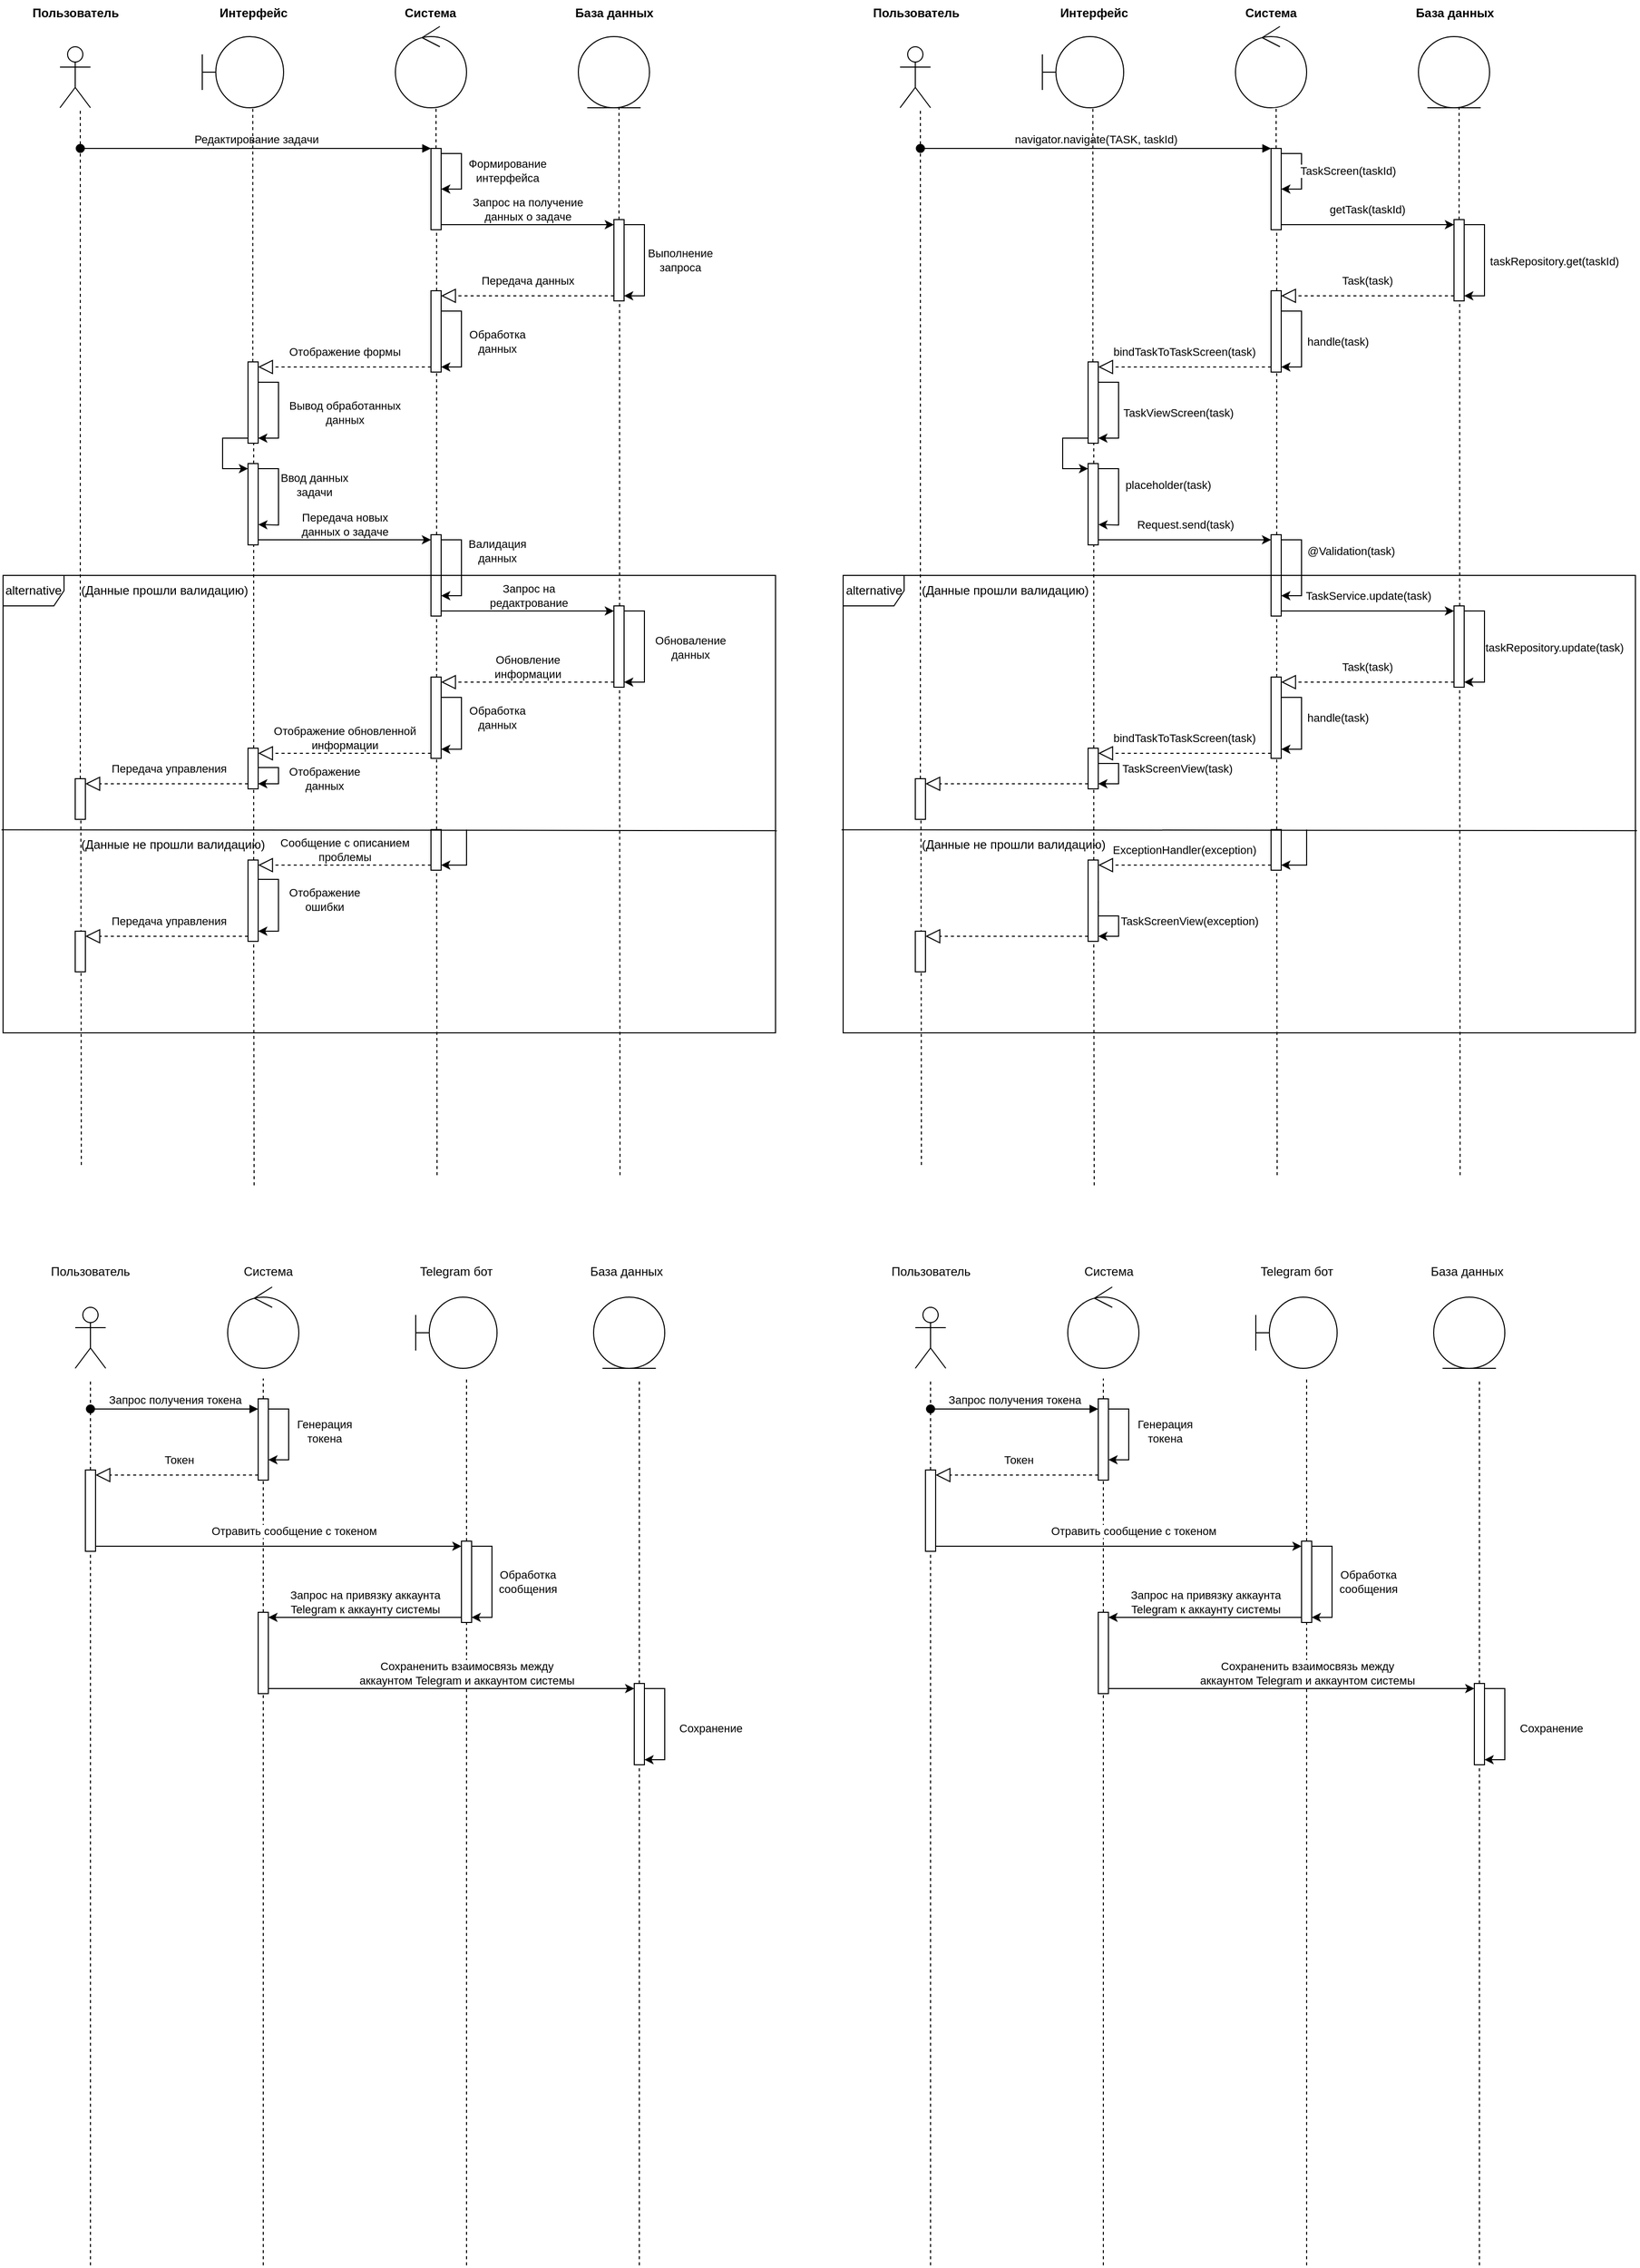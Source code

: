 <mxfile version="26.0.16">
  <diagram name="Страница — 1" id="B88cUaTn2MbKzxY1IiGs">
    <mxGraphModel dx="1603" dy="1036" grid="1" gridSize="10" guides="1" tooltips="1" connect="1" arrows="1" fold="1" page="1" pageScale="1" pageWidth="827" pageHeight="1169" math="0" shadow="0">
      <root>
        <mxCell id="0" />
        <mxCell id="1" parent="0" />
        <mxCell id="-YS815tgYjxunoTYqm5n-1640" value="" style="shape=umlActor;verticalLabelPosition=bottom;verticalAlign=top;html=1;" parent="1" vertex="1">
          <mxGeometry x="90" y="100" width="30" height="60" as="geometry" />
        </mxCell>
        <mxCell id="-YS815tgYjxunoTYqm5n-1641" value="" style="ellipse;shape=umlControl;whiteSpace=wrap;html=1;" parent="1" vertex="1">
          <mxGeometry x="420" y="80" width="70" height="80" as="geometry" />
        </mxCell>
        <mxCell id="-YS815tgYjxunoTYqm5n-1642" value="" style="shape=umlBoundary;whiteSpace=wrap;html=1;" parent="1" vertex="1">
          <mxGeometry x="230" y="90" width="80" height="70" as="geometry" />
        </mxCell>
        <mxCell id="-YS815tgYjxunoTYqm5n-1643" value="" style="ellipse;shape=umlEntity;whiteSpace=wrap;html=1;" parent="1" vertex="1">
          <mxGeometry x="600" y="90" width="70" height="70" as="geometry" />
        </mxCell>
        <mxCell id="-YS815tgYjxunoTYqm5n-1644" value="Интерфейс" style="text;align=center;fontStyle=1;verticalAlign=middle;spacingLeft=3;spacingRight=3;strokeColor=none;rotatable=0;points=[[0,0.5],[1,0.5]];portConstraint=eastwest;html=1;" parent="1" vertex="1">
          <mxGeometry x="240" y="54" width="80" height="26" as="geometry" />
        </mxCell>
        <mxCell id="-YS815tgYjxunoTYqm5n-1645" value="Система" style="text;align=center;fontStyle=1;verticalAlign=middle;spacingLeft=3;spacingRight=3;strokeColor=none;rotatable=0;points=[[0,0.5],[1,0.5]];portConstraint=eastwest;html=1;" parent="1" vertex="1">
          <mxGeometry x="414" y="54" width="80" height="26" as="geometry" />
        </mxCell>
        <mxCell id="-YS815tgYjxunoTYqm5n-1646" value="База данных" style="text;align=center;fontStyle=1;verticalAlign=middle;spacingLeft=3;spacingRight=3;strokeColor=none;rotatable=0;points=[[0,0.5],[1,0.5]];portConstraint=eastwest;html=1;" parent="1" vertex="1">
          <mxGeometry x="595" y="54" width="80" height="26" as="geometry" />
        </mxCell>
        <mxCell id="-YS815tgYjxunoTYqm5n-1647" value="" style="endArrow=none;dashed=1;html=1;rounded=0;entryX=0.558;entryY=1.001;entryDx=0;entryDy=0;entryPerimeter=0;" parent="1" source="-YS815tgYjxunoTYqm5n-1654" edge="1">
          <mxGeometry width="50" height="50" relative="1" as="geometry">
            <mxPoint x="460" y="740" as="sourcePoint" />
            <mxPoint x="460" y="160" as="targetPoint" />
          </mxGeometry>
        </mxCell>
        <mxCell id="-YS815tgYjxunoTYqm5n-1648" value="" style="endArrow=none;dashed=1;html=1;rounded=0;entryX=0.558;entryY=1.001;entryDx=0;entryDy=0;entryPerimeter=0;" parent="1" source="-YS815tgYjxunoTYqm5n-1658" edge="1">
          <mxGeometry width="50" height="50" relative="1" as="geometry">
            <mxPoint x="640" y="740" as="sourcePoint" />
            <mxPoint x="640" y="160" as="targetPoint" />
          </mxGeometry>
        </mxCell>
        <mxCell id="-YS815tgYjxunoTYqm5n-1649" value="" style="endArrow=none;dashed=1;html=1;rounded=0;entryX=0.558;entryY=1.001;entryDx=0;entryDy=0;entryPerimeter=0;" parent="1" source="-YS815tgYjxunoTYqm5n-1703" edge="1">
          <mxGeometry width="50" height="50" relative="1" as="geometry">
            <mxPoint x="110" y="960" as="sourcePoint" />
            <mxPoint x="110" y="160" as="targetPoint" />
          </mxGeometry>
        </mxCell>
        <mxCell id="-YS815tgYjxunoTYqm5n-1650" value="Пользователь" style="text;align=center;fontStyle=1;verticalAlign=middle;spacingLeft=3;spacingRight=3;strokeColor=none;rotatable=0;points=[[0,0.5],[1,0.5]];portConstraint=eastwest;html=1;" parent="1" vertex="1">
          <mxGeometry x="65" y="54" width="80" height="26" as="geometry" />
        </mxCell>
        <mxCell id="-YS815tgYjxunoTYqm5n-1651" value="Редактирование задачи" style="html=1;verticalAlign=bottom;startArrow=oval;startFill=1;endArrow=block;startSize=8;curved=0;rounded=0;" parent="1" target="-YS815tgYjxunoTYqm5n-1654" edge="1">
          <mxGeometry width="60" relative="1" as="geometry">
            <mxPoint x="110" y="200" as="sourcePoint" />
            <mxPoint x="440" y="200" as="targetPoint" />
          </mxGeometry>
        </mxCell>
        <mxCell id="-YS815tgYjxunoTYqm5n-1652" value="" style="endArrow=none;dashed=1;html=1;rounded=0;entryX=0.558;entryY=1.001;entryDx=0;entryDy=0;entryPerimeter=0;" parent="1" source="-YS815tgYjxunoTYqm5n-1672" edge="1">
          <mxGeometry width="50" height="50" relative="1" as="geometry">
            <mxPoint x="279.69" y="740" as="sourcePoint" />
            <mxPoint x="279.69" y="160" as="targetPoint" />
          </mxGeometry>
        </mxCell>
        <mxCell id="-YS815tgYjxunoTYqm5n-1653" value="" style="endArrow=none;dashed=1;html=1;rounded=0;entryX=0.558;entryY=1.001;entryDx=0;entryDy=0;entryPerimeter=0;" parent="1" source="-YS815tgYjxunoTYqm5n-1664" target="-YS815tgYjxunoTYqm5n-1654" edge="1">
          <mxGeometry width="50" height="50" relative="1" as="geometry">
            <mxPoint x="460" y="740" as="sourcePoint" />
            <mxPoint x="460" y="160" as="targetPoint" />
          </mxGeometry>
        </mxCell>
        <mxCell id="-YS815tgYjxunoTYqm5n-1654" value="" style="html=1;points=[[0,0,0,0,5],[0,1,0,0,-5],[1,0,0,0,5],[1,1,0,0,-5]];perimeter=orthogonalPerimeter;outlineConnect=0;targetShapes=umlLifeline;portConstraint=eastwest;newEdgeStyle={&quot;curved&quot;:0,&quot;rounded&quot;:0};" parent="1" vertex="1">
          <mxGeometry x="455" y="200" width="10" height="80" as="geometry" />
        </mxCell>
        <mxCell id="-YS815tgYjxunoTYqm5n-1655" style="edgeStyle=orthogonalEdgeStyle;rounded=0;orthogonalLoop=1;jettySize=auto;html=1;curved=0;exitX=1;exitY=0;exitDx=0;exitDy=5;exitPerimeter=0;" parent="1" source="-YS815tgYjxunoTYqm5n-1654" target="-YS815tgYjxunoTYqm5n-1654" edge="1">
          <mxGeometry relative="1" as="geometry" />
        </mxCell>
        <mxCell id="-YS815tgYjxunoTYqm5n-1656" value="&lt;div&gt;Формирование&lt;/div&gt;&lt;div&gt;интерфейса&lt;br&gt;&lt;/div&gt;" style="edgeLabel;html=1;align=center;verticalAlign=middle;resizable=0;points=[];" parent="-YS815tgYjxunoTYqm5n-1655" vertex="1" connectable="0">
          <mxGeometry x="-0.02" y="2" relative="1" as="geometry">
            <mxPoint x="43" as="offset" />
          </mxGeometry>
        </mxCell>
        <mxCell id="-YS815tgYjxunoTYqm5n-1657" value="" style="endArrow=none;dashed=1;html=1;rounded=0;entryX=0.558;entryY=1.001;entryDx=0;entryDy=0;entryPerimeter=0;" parent="1" source="-YS815tgYjxunoTYqm5n-1687" target="-YS815tgYjxunoTYqm5n-1658" edge="1">
          <mxGeometry width="50" height="50" relative="1" as="geometry">
            <mxPoint x="641" y="870" as="sourcePoint" />
            <mxPoint x="640" y="160" as="targetPoint" />
          </mxGeometry>
        </mxCell>
        <mxCell id="-YS815tgYjxunoTYqm5n-1658" value="" style="html=1;points=[[0,0,0,0,5],[0,1,0,0,-5],[1,0,0,0,5],[1,1,0,0,-5]];perimeter=orthogonalPerimeter;outlineConnect=0;targetShapes=umlLifeline;portConstraint=eastwest;newEdgeStyle={&quot;curved&quot;:0,&quot;rounded&quot;:0};" parent="1" vertex="1">
          <mxGeometry x="635" y="270" width="10" height="80" as="geometry" />
        </mxCell>
        <mxCell id="-YS815tgYjxunoTYqm5n-1659" style="edgeStyle=orthogonalEdgeStyle;rounded=0;orthogonalLoop=1;jettySize=auto;html=1;curved=0;exitX=1;exitY=1;exitDx=0;exitDy=-5;exitPerimeter=0;entryX=0;entryY=0;entryDx=0;entryDy=5;entryPerimeter=0;" parent="1" source="-YS815tgYjxunoTYqm5n-1654" target="-YS815tgYjxunoTYqm5n-1658" edge="1">
          <mxGeometry relative="1" as="geometry" />
        </mxCell>
        <mxCell id="-YS815tgYjxunoTYqm5n-1660" value="&lt;div&gt;Запрос на получение&lt;/div&gt;&lt;div&gt;данных о задаче&lt;/div&gt;" style="edgeLabel;html=1;align=center;verticalAlign=middle;resizable=0;points=[];" parent="-YS815tgYjxunoTYqm5n-1659" vertex="1" connectable="0">
          <mxGeometry x="-0.231" y="1" relative="1" as="geometry">
            <mxPoint x="19" y="-14" as="offset" />
          </mxGeometry>
        </mxCell>
        <mxCell id="-YS815tgYjxunoTYqm5n-1661" style="edgeStyle=orthogonalEdgeStyle;rounded=0;orthogonalLoop=1;jettySize=auto;html=1;curved=0;exitX=1;exitY=0;exitDx=0;exitDy=5;exitPerimeter=0;entryX=1;entryY=1;entryDx=0;entryDy=-5;entryPerimeter=0;" parent="1" source="-YS815tgYjxunoTYqm5n-1658" target="-YS815tgYjxunoTYqm5n-1658" edge="1">
          <mxGeometry relative="1" as="geometry" />
        </mxCell>
        <mxCell id="-YS815tgYjxunoTYqm5n-1662" value="&lt;div&gt;Выполнение&lt;/div&gt;&lt;div&gt;запроса&lt;/div&gt;" style="edgeLabel;html=1;align=center;verticalAlign=middle;resizable=0;points=[];" parent="-YS815tgYjxunoTYqm5n-1661" vertex="1" connectable="0">
          <mxGeometry x="0.205" y="1" relative="1" as="geometry">
            <mxPoint x="34" y="-12" as="offset" />
          </mxGeometry>
        </mxCell>
        <mxCell id="-YS815tgYjxunoTYqm5n-1663" value="" style="endArrow=none;dashed=1;html=1;rounded=0;entryX=0.558;entryY=1.001;entryDx=0;entryDy=0;entryPerimeter=0;" parent="1" source="-YS815tgYjxunoTYqm5n-1681" target="-YS815tgYjxunoTYqm5n-1664" edge="1">
          <mxGeometry width="50" height="50" relative="1" as="geometry">
            <mxPoint x="460" y="740" as="sourcePoint" />
            <mxPoint x="461" y="280" as="targetPoint" />
          </mxGeometry>
        </mxCell>
        <mxCell id="-YS815tgYjxunoTYqm5n-1664" value="" style="html=1;points=[[0,0,0,0,5],[0,1,0,0,-5],[1,0,0,0,5],[1,1,0,0,-5]];perimeter=orthogonalPerimeter;outlineConnect=0;targetShapes=umlLifeline;portConstraint=eastwest;newEdgeStyle={&quot;curved&quot;:0,&quot;rounded&quot;:0};" parent="1" vertex="1">
          <mxGeometry x="455" y="340" width="10" height="80" as="geometry" />
        </mxCell>
        <mxCell id="-YS815tgYjxunoTYqm5n-1665" value="" style="endArrow=block;dashed=1;endFill=0;endSize=12;html=1;rounded=0;entryX=1;entryY=0;entryDx=0;entryDy=5;entryPerimeter=0;" parent="1" source="-YS815tgYjxunoTYqm5n-1658" target="-YS815tgYjxunoTYqm5n-1664" edge="1">
          <mxGeometry width="160" relative="1" as="geometry">
            <mxPoint x="500" y="370" as="sourcePoint" />
            <mxPoint x="660" y="370" as="targetPoint" />
          </mxGeometry>
        </mxCell>
        <mxCell id="-YS815tgYjxunoTYqm5n-1666" value="Передача данных" style="edgeLabel;html=1;align=center;verticalAlign=middle;resizable=0;points=[];" parent="-YS815tgYjxunoTYqm5n-1665" vertex="1" connectable="0">
          <mxGeometry x="0.392" relative="1" as="geometry">
            <mxPoint x="33" y="-15" as="offset" />
          </mxGeometry>
        </mxCell>
        <mxCell id="-YS815tgYjxunoTYqm5n-1667" style="edgeStyle=orthogonalEdgeStyle;rounded=0;orthogonalLoop=1;jettySize=auto;html=1;curved=0;exitX=1;exitY=0;exitDx=0;exitDy=5;exitPerimeter=0;entryX=1;entryY=1;entryDx=0;entryDy=-5;entryPerimeter=0;" parent="1" source="-YS815tgYjxunoTYqm5n-1664" target="-YS815tgYjxunoTYqm5n-1664" edge="1">
          <mxGeometry relative="1" as="geometry">
            <Array as="points">
              <mxPoint x="465" y="360" />
              <mxPoint x="485" y="360" />
              <mxPoint x="485" y="415" />
            </Array>
          </mxGeometry>
        </mxCell>
        <mxCell id="-YS815tgYjxunoTYqm5n-1668" value="&lt;div&gt;Обработка&lt;/div&gt;&lt;div&gt;данных&lt;/div&gt;" style="edgeLabel;html=1;align=center;verticalAlign=middle;resizable=0;points=[];" parent="-YS815tgYjxunoTYqm5n-1667" vertex="1" connectable="0">
          <mxGeometry x="0.019" y="-1" relative="1" as="geometry">
            <mxPoint x="36" y="9" as="offset" />
          </mxGeometry>
        </mxCell>
        <mxCell id="-YS815tgYjxunoTYqm5n-1669" value="" style="endArrow=block;dashed=1;endFill=0;endSize=12;html=1;rounded=0;exitX=0;exitY=1;exitDx=0;exitDy=-5;exitPerimeter=0;entryX=1;entryY=0;entryDx=0;entryDy=5;entryPerimeter=0;" parent="1" source="-YS815tgYjxunoTYqm5n-1664" target="-YS815tgYjxunoTYqm5n-1672" edge="1">
          <mxGeometry width="160" relative="1" as="geometry">
            <mxPoint x="440" y="410" as="sourcePoint" />
            <mxPoint x="350" y="430" as="targetPoint" />
          </mxGeometry>
        </mxCell>
        <mxCell id="-YS815tgYjxunoTYqm5n-1670" value="Отображение формы" style="edgeLabel;html=1;align=center;verticalAlign=middle;resizable=0;points=[];" parent="-YS815tgYjxunoTYqm5n-1669" vertex="1" connectable="0">
          <mxGeometry x="0.392" relative="1" as="geometry">
            <mxPoint x="33" y="-15" as="offset" />
          </mxGeometry>
        </mxCell>
        <mxCell id="-YS815tgYjxunoTYqm5n-1671" value="" style="endArrow=none;dashed=1;html=1;rounded=0;entryX=0.558;entryY=1.001;entryDx=0;entryDy=0;entryPerimeter=0;" parent="1" source="-YS815tgYjxunoTYqm5n-1678" target="-YS815tgYjxunoTYqm5n-1672" edge="1">
          <mxGeometry width="50" height="50" relative="1" as="geometry">
            <mxPoint x="279.69" y="740" as="sourcePoint" />
            <mxPoint x="279.69" y="160" as="targetPoint" />
          </mxGeometry>
        </mxCell>
        <mxCell id="-YS815tgYjxunoTYqm5n-1672" value="" style="html=1;points=[[0,0,0,0,5],[0,1,0,0,-5],[1,0,0,0,5],[1,1,0,0,-5]];perimeter=orthogonalPerimeter;outlineConnect=0;targetShapes=umlLifeline;portConstraint=eastwest;newEdgeStyle={&quot;curved&quot;:0,&quot;rounded&quot;:0};" parent="1" vertex="1">
          <mxGeometry x="275" y="410" width="10" height="80" as="geometry" />
        </mxCell>
        <mxCell id="-YS815tgYjxunoTYqm5n-1673" style="edgeStyle=orthogonalEdgeStyle;rounded=0;orthogonalLoop=1;jettySize=auto;html=1;curved=0;exitX=1;exitY=0;exitDx=0;exitDy=5;exitPerimeter=0;entryX=1;entryY=1;entryDx=0;entryDy=-5;entryPerimeter=0;" parent="1" source="-YS815tgYjxunoTYqm5n-1672" target="-YS815tgYjxunoTYqm5n-1672" edge="1">
          <mxGeometry relative="1" as="geometry">
            <Array as="points">
              <mxPoint x="285" y="430" />
              <mxPoint x="305" y="430" />
              <mxPoint x="305" y="485" />
            </Array>
          </mxGeometry>
        </mxCell>
        <mxCell id="-YS815tgYjxunoTYqm5n-1674" value="&lt;div&gt;Вывод обработанных&lt;/div&gt;&lt;div&gt;данных&lt;br&gt;&lt;/div&gt;" style="edgeLabel;html=1;align=center;verticalAlign=middle;resizable=0;points=[];" parent="-YS815tgYjxunoTYqm5n-1673" vertex="1" connectable="0">
          <mxGeometry x="0.437" y="2" relative="1" as="geometry">
            <mxPoint x="63" y="-14" as="offset" />
          </mxGeometry>
        </mxCell>
        <mxCell id="-YS815tgYjxunoTYqm5n-1675" value="" style="endArrow=none;dashed=1;html=1;rounded=0;entryX=0.558;entryY=1.001;entryDx=0;entryDy=0;entryPerimeter=0;" parent="1" source="-YS815tgYjxunoTYqm5n-1699" target="-YS815tgYjxunoTYqm5n-1678" edge="1">
          <mxGeometry width="50" height="50" relative="1" as="geometry">
            <mxPoint x="281" y="960" as="sourcePoint" />
            <mxPoint x="281" y="490" as="targetPoint" />
          </mxGeometry>
        </mxCell>
        <mxCell id="-YS815tgYjxunoTYqm5n-1676" style="edgeStyle=orthogonalEdgeStyle;rounded=0;orthogonalLoop=1;jettySize=auto;html=1;curved=0;exitX=1;exitY=0;exitDx=0;exitDy=5;exitPerimeter=0;" parent="1" source="-YS815tgYjxunoTYqm5n-1678" edge="1">
          <mxGeometry relative="1" as="geometry">
            <mxPoint x="285.095" y="570" as="targetPoint" />
          </mxGeometry>
        </mxCell>
        <mxCell id="-YS815tgYjxunoTYqm5n-1677" value="&lt;div&gt;Ввод данных&lt;br&gt;&lt;/div&gt;&lt;div&gt;задачи&lt;/div&gt;" style="edgeLabel;html=1;align=center;verticalAlign=middle;resizable=0;points=[];" parent="-YS815tgYjxunoTYqm5n-1676" vertex="1" connectable="0">
          <mxGeometry x="-0.256" y="1" relative="1" as="geometry">
            <mxPoint x="34" as="offset" />
          </mxGeometry>
        </mxCell>
        <mxCell id="-YS815tgYjxunoTYqm5n-1678" value="" style="html=1;points=[[0,0,0,0,5],[0,1,0,0,-5],[1,0,0,0,5],[1,1,0,0,-5]];perimeter=orthogonalPerimeter;outlineConnect=0;targetShapes=umlLifeline;portConstraint=eastwest;newEdgeStyle={&quot;curved&quot;:0,&quot;rounded&quot;:0};" parent="1" vertex="1">
          <mxGeometry x="275" y="510" width="10" height="80" as="geometry" />
        </mxCell>
        <mxCell id="-YS815tgYjxunoTYqm5n-1679" style="edgeStyle=orthogonalEdgeStyle;rounded=0;orthogonalLoop=1;jettySize=auto;html=1;curved=0;exitX=0;exitY=1;exitDx=0;exitDy=-5;exitPerimeter=0;entryX=0;entryY=0;entryDx=0;entryDy=5;entryPerimeter=0;" parent="1" source="-YS815tgYjxunoTYqm5n-1672" target="-YS815tgYjxunoTYqm5n-1678" edge="1">
          <mxGeometry relative="1" as="geometry">
            <Array as="points">
              <mxPoint x="250" y="485" />
              <mxPoint x="250" y="515" />
            </Array>
          </mxGeometry>
        </mxCell>
        <mxCell id="-YS815tgYjxunoTYqm5n-1680" value="" style="endArrow=none;dashed=1;html=1;rounded=0;entryX=0.558;entryY=1.001;entryDx=0;entryDy=0;entryPerimeter=0;" parent="1" source="-YS815tgYjxunoTYqm5n-1695" target="-YS815tgYjxunoTYqm5n-1681" edge="1">
          <mxGeometry width="50" height="50" relative="1" as="geometry">
            <mxPoint x="460" y="950" as="sourcePoint" />
            <mxPoint x="461" y="420" as="targetPoint" />
          </mxGeometry>
        </mxCell>
        <mxCell id="-YS815tgYjxunoTYqm5n-1681" value="" style="html=1;points=[[0,0,0,0,5],[0,1,0,0,-5],[1,0,0,0,5],[1,1,0,0,-5]];perimeter=orthogonalPerimeter;outlineConnect=0;targetShapes=umlLifeline;portConstraint=eastwest;newEdgeStyle={&quot;curved&quot;:0,&quot;rounded&quot;:0};" parent="1" vertex="1">
          <mxGeometry x="455" y="580" width="10" height="80" as="geometry" />
        </mxCell>
        <mxCell id="-YS815tgYjxunoTYqm5n-1682" style="edgeStyle=orthogonalEdgeStyle;rounded=0;orthogonalLoop=1;jettySize=auto;html=1;curved=0;exitX=1;exitY=1;exitDx=0;exitDy=-5;exitPerimeter=0;entryX=0;entryY=0;entryDx=0;entryDy=5;entryPerimeter=0;" parent="1" source="-YS815tgYjxunoTYqm5n-1678" target="-YS815tgYjxunoTYqm5n-1681" edge="1">
          <mxGeometry relative="1" as="geometry" />
        </mxCell>
        <mxCell id="-YS815tgYjxunoTYqm5n-1683" value="&lt;div&gt;Передача новых&lt;/div&gt;&lt;div&gt;данных о задаче&lt;br&gt;&lt;/div&gt;" style="edgeLabel;html=1;align=center;verticalAlign=middle;resizable=0;points=[];" parent="-YS815tgYjxunoTYqm5n-1682" vertex="1" connectable="0">
          <mxGeometry x="-0.14" y="1" relative="1" as="geometry">
            <mxPoint x="12" y="-14" as="offset" />
          </mxGeometry>
        </mxCell>
        <mxCell id="-YS815tgYjxunoTYqm5n-1684" style="edgeStyle=orthogonalEdgeStyle;rounded=0;orthogonalLoop=1;jettySize=auto;html=1;curved=0;exitX=1;exitY=0;exitDx=0;exitDy=5;exitPerimeter=0;" parent="1" source="-YS815tgYjxunoTYqm5n-1681" edge="1">
          <mxGeometry relative="1" as="geometry">
            <mxPoint x="465" y="640" as="targetPoint" />
            <Array as="points">
              <mxPoint x="485" y="585" />
              <mxPoint x="485" y="640" />
              <mxPoint x="465" y="640" />
            </Array>
          </mxGeometry>
        </mxCell>
        <mxCell id="-YS815tgYjxunoTYqm5n-1685" value="&lt;div&gt;Валидация&lt;/div&gt;&lt;div&gt;данных&lt;/div&gt;" style="edgeLabel;html=1;align=center;verticalAlign=middle;resizable=0;points=[];" parent="-YS815tgYjxunoTYqm5n-1684" vertex="1" connectable="0">
          <mxGeometry x="-0.345" y="2" relative="1" as="geometry">
            <mxPoint x="33" as="offset" />
          </mxGeometry>
        </mxCell>
        <mxCell id="-YS815tgYjxunoTYqm5n-1686" value="" style="endArrow=none;dashed=1;html=1;rounded=0;entryX=0.558;entryY=1.001;entryDx=0;entryDy=0;entryPerimeter=0;" parent="1" target="-YS815tgYjxunoTYqm5n-1687" edge="1">
          <mxGeometry width="50" height="50" relative="1" as="geometry">
            <mxPoint x="641" y="1210" as="sourcePoint" />
            <mxPoint x="641" y="350" as="targetPoint" />
          </mxGeometry>
        </mxCell>
        <mxCell id="-YS815tgYjxunoTYqm5n-1687" value="" style="html=1;points=[[0,0,0,0,5],[0,1,0,0,-5],[1,0,0,0,5],[1,1,0,0,-5]];perimeter=orthogonalPerimeter;outlineConnect=0;targetShapes=umlLifeline;portConstraint=eastwest;newEdgeStyle={&quot;curved&quot;:0,&quot;rounded&quot;:0};" parent="1" vertex="1">
          <mxGeometry x="635" y="650" width="10" height="80" as="geometry" />
        </mxCell>
        <mxCell id="-YS815tgYjxunoTYqm5n-1688" style="edgeStyle=orthogonalEdgeStyle;rounded=0;orthogonalLoop=1;jettySize=auto;html=1;curved=0;exitX=1;exitY=1;exitDx=0;exitDy=-5;exitPerimeter=0;entryX=0;entryY=0;entryDx=0;entryDy=5;entryPerimeter=0;" parent="1" source="-YS815tgYjxunoTYqm5n-1681" target="-YS815tgYjxunoTYqm5n-1687" edge="1">
          <mxGeometry relative="1" as="geometry" />
        </mxCell>
        <mxCell id="-YS815tgYjxunoTYqm5n-1689" value="&lt;div&gt;Запрос на&lt;/div&gt;&lt;div&gt;редактрование&lt;/div&gt;" style="edgeLabel;html=1;align=center;verticalAlign=middle;resizable=0;points=[];" parent="-YS815tgYjxunoTYqm5n-1688" vertex="1" connectable="0">
          <mxGeometry x="-0.185" y="-2" relative="1" as="geometry">
            <mxPoint x="16" y="-17" as="offset" />
          </mxGeometry>
        </mxCell>
        <mxCell id="-YS815tgYjxunoTYqm5n-1690" style="edgeStyle=orthogonalEdgeStyle;rounded=0;orthogonalLoop=1;jettySize=auto;html=1;curved=0;exitX=1;exitY=0;exitDx=0;exitDy=5;exitPerimeter=0;entryX=1;entryY=1;entryDx=0;entryDy=-5;entryPerimeter=0;" parent="1" source="-YS815tgYjxunoTYqm5n-1687" target="-YS815tgYjxunoTYqm5n-1687" edge="1">
          <mxGeometry relative="1" as="geometry" />
        </mxCell>
        <mxCell id="-YS815tgYjxunoTYqm5n-1691" value="&lt;div&gt;Обноваление&lt;/div&gt;&lt;div&gt;данных&lt;br&gt;&lt;/div&gt;" style="edgeLabel;html=1;align=center;verticalAlign=middle;resizable=0;points=[];" parent="-YS815tgYjxunoTYqm5n-1690" vertex="1" connectable="0">
          <mxGeometry x="-0.423" y="2" relative="1" as="geometry">
            <mxPoint x="43" y="24" as="offset" />
          </mxGeometry>
        </mxCell>
        <mxCell id="-YS815tgYjxunoTYqm5n-1692" value="" style="endArrow=none;dashed=1;html=1;rounded=0;entryX=0.558;entryY=1.001;entryDx=0;entryDy=0;entryPerimeter=0;" parent="1" source="-YS815tgYjxunoTYqm5n-1710" target="-YS815tgYjxunoTYqm5n-1695" edge="1">
          <mxGeometry width="50" height="50" relative="1" as="geometry">
            <mxPoint x="461" y="1200" as="sourcePoint" />
            <mxPoint x="461" y="660" as="targetPoint" />
          </mxGeometry>
        </mxCell>
        <mxCell id="-YS815tgYjxunoTYqm5n-1693" style="edgeStyle=orthogonalEdgeStyle;rounded=0;orthogonalLoop=1;jettySize=auto;html=1;curved=0;exitX=1;exitY=0;exitDx=0;exitDy=5;exitPerimeter=0;" parent="1" source="-YS815tgYjxunoTYqm5n-1695" target="-YS815tgYjxunoTYqm5n-1695" edge="1">
          <mxGeometry relative="1" as="geometry">
            <mxPoint x="465.2" y="790" as="targetPoint" />
            <Array as="points">
              <mxPoint x="465" y="740" />
              <mxPoint x="485" y="740" />
              <mxPoint x="485" y="791" />
            </Array>
          </mxGeometry>
        </mxCell>
        <mxCell id="-YS815tgYjxunoTYqm5n-1694" value="&lt;div&gt;Обработка&lt;/div&gt;&lt;div&gt;данных&lt;br&gt;&lt;/div&gt;" style="edgeLabel;html=1;align=center;verticalAlign=middle;resizable=0;points=[];" parent="-YS815tgYjxunoTYqm5n-1693" vertex="1" connectable="0">
          <mxGeometry x="-0.112" relative="1" as="geometry">
            <mxPoint x="35" y="8" as="offset" />
          </mxGeometry>
        </mxCell>
        <mxCell id="-YS815tgYjxunoTYqm5n-1695" value="" style="html=1;points=[[0,0,0,0,5],[0,1,0,0,-5],[1,0,0,0,5],[1,1,0,0,-5]];perimeter=orthogonalPerimeter;outlineConnect=0;targetShapes=umlLifeline;portConstraint=eastwest;newEdgeStyle={&quot;curved&quot;:0,&quot;rounded&quot;:0};" parent="1" vertex="1">
          <mxGeometry x="455" y="720" width="10" height="80" as="geometry" />
        </mxCell>
        <mxCell id="-YS815tgYjxunoTYqm5n-1696" value="" style="endArrow=block;dashed=1;endFill=0;endSize=12;html=1;rounded=0;entryX=1;entryY=0;entryDx=0;entryDy=5;entryPerimeter=0;exitX=0;exitY=1;exitDx=0;exitDy=-5;exitPerimeter=0;" parent="1" source="-YS815tgYjxunoTYqm5n-1687" target="-YS815tgYjxunoTYqm5n-1695" edge="1">
          <mxGeometry width="160" relative="1" as="geometry">
            <mxPoint x="635" y="759.71" as="sourcePoint" />
            <mxPoint x="465" y="759.71" as="targetPoint" />
          </mxGeometry>
        </mxCell>
        <mxCell id="-YS815tgYjxunoTYqm5n-1697" value="&lt;div&gt;Обновление&lt;/div&gt;&lt;div&gt;информации&lt;br&gt;&lt;/div&gt;" style="edgeLabel;html=1;align=center;verticalAlign=middle;resizable=0;points=[];" parent="-YS815tgYjxunoTYqm5n-1696" vertex="1" connectable="0">
          <mxGeometry x="0.392" relative="1" as="geometry">
            <mxPoint x="33" y="-15" as="offset" />
          </mxGeometry>
        </mxCell>
        <mxCell id="-YS815tgYjxunoTYqm5n-1698" value="" style="endArrow=none;dashed=1;html=1;rounded=0;entryX=0.558;entryY=1.001;entryDx=0;entryDy=0;entryPerimeter=0;" parent="1" source="-YS815tgYjxunoTYqm5n-1708" target="-YS815tgYjxunoTYqm5n-1699" edge="1">
          <mxGeometry width="50" height="50" relative="1" as="geometry">
            <mxPoint x="281" y="1200" as="sourcePoint" />
            <mxPoint x="281" y="590" as="targetPoint" />
          </mxGeometry>
        </mxCell>
        <mxCell id="-YS815tgYjxunoTYqm5n-1699" value="" style="html=1;points=[[0,0,0,0,5],[0,1,0,0,-5],[1,0,0,0,5],[1,1,0,0,-5]];perimeter=orthogonalPerimeter;outlineConnect=0;targetShapes=umlLifeline;portConstraint=eastwest;newEdgeStyle={&quot;curved&quot;:0,&quot;rounded&quot;:0};" parent="1" vertex="1">
          <mxGeometry x="275" y="790" width="10" height="40" as="geometry" />
        </mxCell>
        <mxCell id="-YS815tgYjxunoTYqm5n-1700" value="" style="endArrow=block;dashed=1;endFill=0;endSize=12;html=1;rounded=0;entryX=1;entryY=0;entryDx=0;entryDy=5;entryPerimeter=0;exitX=0;exitY=1;exitDx=0;exitDy=-5;exitPerimeter=0;" parent="1" source="-YS815tgYjxunoTYqm5n-1695" target="-YS815tgYjxunoTYqm5n-1699" edge="1">
          <mxGeometry width="160" relative="1" as="geometry">
            <mxPoint x="490" y="790" as="sourcePoint" />
            <mxPoint x="320" y="790" as="targetPoint" />
          </mxGeometry>
        </mxCell>
        <mxCell id="-YS815tgYjxunoTYqm5n-1701" value="&lt;div&gt;Отображение обновленной&lt;/div&gt;&lt;div&gt;информации&lt;br&gt;&lt;/div&gt;" style="edgeLabel;html=1;align=center;verticalAlign=middle;resizable=0;points=[];" parent="-YS815tgYjxunoTYqm5n-1700" vertex="1" connectable="0">
          <mxGeometry x="0.392" relative="1" as="geometry">
            <mxPoint x="33" y="-15" as="offset" />
          </mxGeometry>
        </mxCell>
        <mxCell id="-YS815tgYjxunoTYqm5n-1702" value="" style="endArrow=none;dashed=1;html=1;rounded=0;entryX=0.558;entryY=1.001;entryDx=0;entryDy=0;entryPerimeter=0;" parent="1" target="-YS815tgYjxunoTYqm5n-1703" edge="1">
          <mxGeometry width="50" height="50" relative="1" as="geometry">
            <mxPoint x="111" y="1200" as="sourcePoint" />
            <mxPoint x="110" y="160" as="targetPoint" />
          </mxGeometry>
        </mxCell>
        <mxCell id="-YS815tgYjxunoTYqm5n-1703" value="" style="html=1;points=[[0,0,0,0,5],[0,1,0,0,-5],[1,0,0,0,5],[1,1,0,0,-5]];perimeter=orthogonalPerimeter;outlineConnect=0;targetShapes=umlLifeline;portConstraint=eastwest;newEdgeStyle={&quot;curved&quot;:0,&quot;rounded&quot;:0};" parent="1" vertex="1">
          <mxGeometry x="105" y="820" width="10" height="40" as="geometry" />
        </mxCell>
        <mxCell id="-YS815tgYjxunoTYqm5n-1704" value="" style="endArrow=block;dashed=1;endFill=0;endSize=12;html=1;rounded=0;entryX=1;entryY=0;entryDx=0;entryDy=5;entryPerimeter=0;exitX=0;exitY=1;exitDx=0;exitDy=-5;exitPerimeter=0;" parent="1" source="-YS815tgYjxunoTYqm5n-1699" target="-YS815tgYjxunoTYqm5n-1703" edge="1">
          <mxGeometry width="160" relative="1" as="geometry">
            <mxPoint x="465" y="805" as="sourcePoint" />
            <mxPoint x="295" y="805" as="targetPoint" />
          </mxGeometry>
        </mxCell>
        <mxCell id="-YS815tgYjxunoTYqm5n-1705" value="Передача управления" style="edgeLabel;html=1;align=center;verticalAlign=middle;resizable=0;points=[];" parent="-YS815tgYjxunoTYqm5n-1704" vertex="1" connectable="0">
          <mxGeometry x="0.392" relative="1" as="geometry">
            <mxPoint x="33" y="-15" as="offset" />
          </mxGeometry>
        </mxCell>
        <mxCell id="-YS815tgYjxunoTYqm5n-1706" value="alternative" style="shape=umlFrame;whiteSpace=wrap;html=1;pointerEvents=0;" parent="1" vertex="1">
          <mxGeometry x="34" y="620" width="760" height="450" as="geometry" />
        </mxCell>
        <mxCell id="-YS815tgYjxunoTYqm5n-1707" value="" style="endArrow=none;dashed=1;html=1;rounded=0;entryX=0.558;entryY=1.001;entryDx=0;entryDy=0;entryPerimeter=0;" parent="1" target="-YS815tgYjxunoTYqm5n-1708" edge="1">
          <mxGeometry width="50" height="50" relative="1" as="geometry">
            <mxPoint x="281" y="1220" as="sourcePoint" />
            <mxPoint x="281" y="830" as="targetPoint" />
          </mxGeometry>
        </mxCell>
        <mxCell id="-YS815tgYjxunoTYqm5n-1708" value="" style="html=1;points=[[0,0,0,0,5],[0,1,0,0,-5],[1,0,0,0,5],[1,1,0,0,-5]];perimeter=orthogonalPerimeter;outlineConnect=0;targetShapes=umlLifeline;portConstraint=eastwest;newEdgeStyle={&quot;curved&quot;:0,&quot;rounded&quot;:0};" parent="1" vertex="1">
          <mxGeometry x="275" y="900" width="10" height="80" as="geometry" />
        </mxCell>
        <mxCell id="-YS815tgYjxunoTYqm5n-1709" value="" style="endArrow=none;dashed=1;html=1;rounded=0;entryX=0.558;entryY=1.001;entryDx=0;entryDy=0;entryPerimeter=0;" parent="1" target="-YS815tgYjxunoTYqm5n-1710" edge="1">
          <mxGeometry width="50" height="50" relative="1" as="geometry">
            <mxPoint x="461" y="1210" as="sourcePoint" />
            <mxPoint x="461" y="800" as="targetPoint" />
          </mxGeometry>
        </mxCell>
        <mxCell id="-YS815tgYjxunoTYqm5n-1710" value="" style="html=1;points=[[0,0,0,0,5],[0,1,0,0,-5],[1,0,0,0,5],[1,1,0,0,-5]];perimeter=orthogonalPerimeter;outlineConnect=0;targetShapes=umlLifeline;portConstraint=eastwest;newEdgeStyle={&quot;curved&quot;:0,&quot;rounded&quot;:0};" parent="1" vertex="1">
          <mxGeometry x="455" y="870" width="10" height="40" as="geometry" />
        </mxCell>
        <mxCell id="-YS815tgYjxunoTYqm5n-1711" value="" style="endArrow=block;dashed=1;endFill=0;endSize=12;html=1;rounded=0;entryX=1;entryY=0;entryDx=0;entryDy=5;entryPerimeter=0;exitX=0;exitY=1;exitDx=0;exitDy=-5;exitPerimeter=0;" parent="1" source="-YS815tgYjxunoTYqm5n-1710" target="-YS815tgYjxunoTYqm5n-1708" edge="1">
          <mxGeometry width="160" relative="1" as="geometry">
            <mxPoint x="465" y="805" as="sourcePoint" />
            <mxPoint x="295" y="805" as="targetPoint" />
          </mxGeometry>
        </mxCell>
        <mxCell id="-YS815tgYjxunoTYqm5n-1712" value="&lt;div&gt;Сообщение с описанием&lt;/div&gt;&lt;div&gt;проблемы&lt;br&gt;&lt;/div&gt;" style="edgeLabel;html=1;align=center;verticalAlign=middle;resizable=0;points=[];" parent="-YS815tgYjxunoTYqm5n-1711" vertex="1" connectable="0">
          <mxGeometry x="0.392" relative="1" as="geometry">
            <mxPoint x="33" y="-15" as="offset" />
          </mxGeometry>
        </mxCell>
        <mxCell id="-YS815tgYjxunoTYqm5n-1732" value="" style="html=1;points=[[0,0,0,0,5],[0,1,0,0,-5],[1,0,0,0,5],[1,1,0,0,-5]];perimeter=orthogonalPerimeter;outlineConnect=0;targetShapes=umlLifeline;portConstraint=eastwest;newEdgeStyle={&quot;curved&quot;:0,&quot;rounded&quot;:0};" parent="1" vertex="1">
          <mxGeometry x="105" y="970" width="10" height="40" as="geometry" />
        </mxCell>
        <mxCell id="-YS815tgYjxunoTYqm5n-1733" value="" style="endArrow=block;dashed=1;endFill=0;endSize=12;html=1;rounded=0;entryX=1;entryY=0;entryDx=0;entryDy=5;entryPerimeter=0;exitX=0;exitY=1;exitDx=0;exitDy=-5;exitPerimeter=0;" parent="1" source="-YS815tgYjxunoTYqm5n-1708" target="-YS815tgYjxunoTYqm5n-1732" edge="1">
          <mxGeometry width="160" relative="1" as="geometry">
            <mxPoint x="275" y="1185" as="sourcePoint" />
            <mxPoint x="295" y="1165" as="targetPoint" />
          </mxGeometry>
        </mxCell>
        <mxCell id="-YS815tgYjxunoTYqm5n-1734" value="Передача управления" style="edgeLabel;html=1;align=center;verticalAlign=middle;resizable=0;points=[];" parent="-YS815tgYjxunoTYqm5n-1733" vertex="1" connectable="0">
          <mxGeometry x="0.392" relative="1" as="geometry">
            <mxPoint x="33" y="-15" as="offset" />
          </mxGeometry>
        </mxCell>
        <mxCell id="-YS815tgYjxunoTYqm5n-1735" value="" style="shape=umlActor;verticalLabelPosition=bottom;verticalAlign=top;html=1;" parent="1" vertex="1">
          <mxGeometry x="105" y="1340" width="30" height="60" as="geometry" />
        </mxCell>
        <mxCell id="-YS815tgYjxunoTYqm5n-1736" value="" style="ellipse;shape=umlControl;whiteSpace=wrap;html=1;" parent="1" vertex="1">
          <mxGeometry x="255" y="1320" width="70" height="80" as="geometry" />
        </mxCell>
        <mxCell id="-YS815tgYjxunoTYqm5n-1737" value="" style="shape=umlBoundary;whiteSpace=wrap;html=1;" parent="1" vertex="1">
          <mxGeometry x="440" y="1330" width="80" height="70" as="geometry" />
        </mxCell>
        <mxCell id="-YS815tgYjxunoTYqm5n-1738" value="" style="ellipse;shape=umlEntity;whiteSpace=wrap;html=1;" parent="1" vertex="1">
          <mxGeometry x="615" y="1330" width="70" height="70" as="geometry" />
        </mxCell>
        <mxCell id="-YS815tgYjxunoTYqm5n-1739" value="Пользователь" style="text;html=1;align=center;verticalAlign=middle;whiteSpace=wrap;rounded=0;" parent="1" vertex="1">
          <mxGeometry x="90" y="1290" width="60" height="30" as="geometry" />
        </mxCell>
        <mxCell id="-YS815tgYjxunoTYqm5n-1740" value="Telegram бот" style="text;html=1;align=center;verticalAlign=middle;whiteSpace=wrap;rounded=0;" parent="1" vertex="1">
          <mxGeometry x="440" y="1290" width="80" height="30" as="geometry" />
        </mxCell>
        <mxCell id="-YS815tgYjxunoTYqm5n-1741" value="Система" style="text;html=1;align=center;verticalAlign=middle;whiteSpace=wrap;rounded=0;" parent="1" vertex="1">
          <mxGeometry x="265" y="1290" width="60" height="30" as="geometry" />
        </mxCell>
        <mxCell id="-YS815tgYjxunoTYqm5n-1742" value="База данных" style="text;html=1;align=center;verticalAlign=middle;whiteSpace=wrap;rounded=0;" parent="1" vertex="1">
          <mxGeometry x="610" y="1290" width="75" height="30" as="geometry" />
        </mxCell>
        <mxCell id="-YS815tgYjxunoTYqm5n-1743" value="" style="endArrow=none;dashed=1;html=1;rounded=0;" parent="1" source="-YS815tgYjxunoTYqm5n-1753" edge="1">
          <mxGeometry width="50" height="50" relative="1" as="geometry">
            <mxPoint x="120" y="2282.353" as="sourcePoint" />
            <mxPoint x="120" y="1410" as="targetPoint" />
          </mxGeometry>
        </mxCell>
        <mxCell id="-YS815tgYjxunoTYqm5n-1744" value="" style="endArrow=none;dashed=1;html=1;rounded=0;" parent="1" source="-YS815tgYjxunoTYqm5n-1749" edge="1">
          <mxGeometry width="50" height="50" relative="1" as="geometry">
            <mxPoint x="290" y="2282.353" as="sourcePoint" />
            <mxPoint x="290" y="1410" as="targetPoint" />
          </mxGeometry>
        </mxCell>
        <mxCell id="-YS815tgYjxunoTYqm5n-1745" value="" style="endArrow=none;dashed=1;html=1;rounded=0;" parent="1" source="-YS815tgYjxunoTYqm5n-1757" edge="1">
          <mxGeometry width="50" height="50" relative="1" as="geometry">
            <mxPoint x="490" y="2282.353" as="sourcePoint" />
            <mxPoint x="490" y="1410" as="targetPoint" />
          </mxGeometry>
        </mxCell>
        <mxCell id="-YS815tgYjxunoTYqm5n-1746" value="" style="endArrow=none;dashed=1;html=1;rounded=0;" parent="1" source="-YS815tgYjxunoTYqm5n-1765" edge="1">
          <mxGeometry width="50" height="50" relative="1" as="geometry">
            <mxPoint x="660" y="2282.353" as="sourcePoint" />
            <mxPoint x="660" y="1410" as="targetPoint" />
          </mxGeometry>
        </mxCell>
        <mxCell id="-YS815tgYjxunoTYqm5n-1747" value="Запрос получения токена" style="html=1;verticalAlign=bottom;startArrow=oval;startFill=1;endArrow=block;startSize=8;curved=0;rounded=0;" parent="1" target="-YS815tgYjxunoTYqm5n-1749" edge="1">
          <mxGeometry width="60" relative="1" as="geometry">
            <mxPoint x="120" y="1440" as="sourcePoint" />
            <mxPoint x="250" y="1440" as="targetPoint" />
          </mxGeometry>
        </mxCell>
        <mxCell id="-YS815tgYjxunoTYqm5n-1748" value="" style="endArrow=none;dashed=1;html=1;rounded=0;" parent="1" source="-YS815tgYjxunoTYqm5n-1761" target="-YS815tgYjxunoTYqm5n-1749" edge="1">
          <mxGeometry width="50" height="50" relative="1" as="geometry">
            <mxPoint x="290" y="2282.353" as="sourcePoint" />
            <mxPoint x="290" y="1410" as="targetPoint" />
          </mxGeometry>
        </mxCell>
        <mxCell id="-YS815tgYjxunoTYqm5n-1749" value="" style="html=1;points=[[0,0,0,0,5],[0,1,0,0,-5],[1,0,0,0,5],[1,1,0,0,-5]];perimeter=orthogonalPerimeter;outlineConnect=0;targetShapes=umlLifeline;portConstraint=eastwest;newEdgeStyle={&quot;curved&quot;:0,&quot;rounded&quot;:0};" parent="1" vertex="1">
          <mxGeometry x="285" y="1430" width="10" height="80" as="geometry" />
        </mxCell>
        <mxCell id="-YS815tgYjxunoTYqm5n-1750" style="edgeStyle=orthogonalEdgeStyle;rounded=0;orthogonalLoop=1;jettySize=auto;html=1;curved=0;exitX=1;exitY=0;exitDx=0;exitDy=5;exitPerimeter=0;" parent="1" source="-YS815tgYjxunoTYqm5n-1749" target="-YS815tgYjxunoTYqm5n-1749" edge="1">
          <mxGeometry relative="1" as="geometry">
            <Array as="points">
              <mxPoint x="295" y="1440" />
              <mxPoint x="315" y="1440" />
              <mxPoint x="315" y="1490" />
            </Array>
          </mxGeometry>
        </mxCell>
        <mxCell id="-YS815tgYjxunoTYqm5n-1751" value="&lt;div&gt;Генерация&lt;/div&gt;&lt;div&gt;токена&lt;/div&gt;" style="edgeLabel;html=1;align=center;verticalAlign=middle;resizable=0;points=[];" parent="-YS815tgYjxunoTYqm5n-1750" vertex="1" connectable="0">
          <mxGeometry x="0.054" y="3" relative="1" as="geometry">
            <mxPoint x="32" y="-3" as="offset" />
          </mxGeometry>
        </mxCell>
        <mxCell id="-YS815tgYjxunoTYqm5n-1752" value="" style="endArrow=none;dashed=1;html=1;rounded=0;" parent="1" target="-YS815tgYjxunoTYqm5n-1753" edge="1">
          <mxGeometry width="50" height="50" relative="1" as="geometry">
            <mxPoint x="120" y="2282.353" as="sourcePoint" />
            <mxPoint x="120" y="1410" as="targetPoint" />
          </mxGeometry>
        </mxCell>
        <mxCell id="-YS815tgYjxunoTYqm5n-1753" value="" style="html=1;points=[[0,0,0,0,5],[0,1,0,0,-5],[1,0,0,0,5],[1,1,0,0,-5]];perimeter=orthogonalPerimeter;outlineConnect=0;targetShapes=umlLifeline;portConstraint=eastwest;newEdgeStyle={&quot;curved&quot;:0,&quot;rounded&quot;:0};" parent="1" vertex="1">
          <mxGeometry x="115" y="1500" width="10" height="80" as="geometry" />
        </mxCell>
        <mxCell id="-YS815tgYjxunoTYqm5n-1754" value="" style="endArrow=block;dashed=1;endFill=0;endSize=12;html=1;rounded=0;entryX=1;entryY=0;entryDx=0;entryDy=5;entryPerimeter=0;exitX=0;exitY=1;exitDx=0;exitDy=-5;exitPerimeter=0;" parent="1" source="-YS815tgYjxunoTYqm5n-1749" target="-YS815tgYjxunoTYqm5n-1753" edge="1">
          <mxGeometry width="160" relative="1" as="geometry">
            <mxPoint x="280" y="1490" as="sourcePoint" />
            <mxPoint x="120" y="1490" as="targetPoint" />
          </mxGeometry>
        </mxCell>
        <mxCell id="-YS815tgYjxunoTYqm5n-1755" value="Токен" style="edgeLabel;html=1;align=center;verticalAlign=middle;resizable=0;points=[];" parent="-YS815tgYjxunoTYqm5n-1754" vertex="1" connectable="0">
          <mxGeometry x="0.392" relative="1" as="geometry">
            <mxPoint x="33" y="-15" as="offset" />
          </mxGeometry>
        </mxCell>
        <mxCell id="-YS815tgYjxunoTYqm5n-1756" value="" style="endArrow=none;dashed=1;html=1;rounded=0;" parent="1" target="-YS815tgYjxunoTYqm5n-1757" edge="1">
          <mxGeometry width="50" height="50" relative="1" as="geometry">
            <mxPoint x="490" y="2282.353" as="sourcePoint" />
            <mxPoint x="490" y="1410" as="targetPoint" />
          </mxGeometry>
        </mxCell>
        <mxCell id="-YS815tgYjxunoTYqm5n-1757" value="" style="html=1;points=[[0,0,0,0,5],[0,1,0,0,-5],[1,0,0,0,5],[1,1,0,0,-5]];perimeter=orthogonalPerimeter;outlineConnect=0;targetShapes=umlLifeline;portConstraint=eastwest;newEdgeStyle={&quot;curved&quot;:0,&quot;rounded&quot;:0};" parent="1" vertex="1">
          <mxGeometry x="485" y="1570" width="10" height="80" as="geometry" />
        </mxCell>
        <mxCell id="-YS815tgYjxunoTYqm5n-1758" style="edgeStyle=orthogonalEdgeStyle;rounded=0;orthogonalLoop=1;jettySize=auto;html=1;curved=0;exitX=1;exitY=1;exitDx=0;exitDy=-5;exitPerimeter=0;entryX=0;entryY=0;entryDx=0;entryDy=5;entryPerimeter=0;" parent="1" source="-YS815tgYjxunoTYqm5n-1753" target="-YS815tgYjxunoTYqm5n-1757" edge="1">
          <mxGeometry relative="1" as="geometry" />
        </mxCell>
        <mxCell id="-YS815tgYjxunoTYqm5n-1759" value="Отравить сообщение с токеном" style="edgeLabel;html=1;align=center;verticalAlign=middle;resizable=0;points=[];" parent="-YS815tgYjxunoTYqm5n-1758" vertex="1" connectable="0">
          <mxGeometry x="0.164" y="-5" relative="1" as="geometry">
            <mxPoint x="-15" y="-20" as="offset" />
          </mxGeometry>
        </mxCell>
        <mxCell id="-YS815tgYjxunoTYqm5n-1760" value="" style="endArrow=none;dashed=1;html=1;rounded=0;" parent="1" target="-YS815tgYjxunoTYqm5n-1761" edge="1">
          <mxGeometry width="50" height="50" relative="1" as="geometry">
            <mxPoint x="290" y="2282.353" as="sourcePoint" />
            <mxPoint x="290" y="1510" as="targetPoint" />
          </mxGeometry>
        </mxCell>
        <mxCell id="-YS815tgYjxunoTYqm5n-1761" value="" style="html=1;points=[[0,0,0,0,5],[0,1,0,0,-5],[1,0,0,0,5],[1,1,0,0,-5]];perimeter=orthogonalPerimeter;outlineConnect=0;targetShapes=umlLifeline;portConstraint=eastwest;newEdgeStyle={&quot;curved&quot;:0,&quot;rounded&quot;:0};" parent="1" vertex="1">
          <mxGeometry x="285" y="1640" width="10" height="80" as="geometry" />
        </mxCell>
        <mxCell id="-YS815tgYjxunoTYqm5n-1762" style="edgeStyle=orthogonalEdgeStyle;rounded=0;orthogonalLoop=1;jettySize=auto;html=1;curved=0;exitX=0;exitY=1;exitDx=0;exitDy=-5;exitPerimeter=0;entryX=1;entryY=0;entryDx=0;entryDy=5;entryPerimeter=0;" parent="1" source="-YS815tgYjxunoTYqm5n-1757" target="-YS815tgYjxunoTYqm5n-1761" edge="1">
          <mxGeometry relative="1" as="geometry" />
        </mxCell>
        <mxCell id="-YS815tgYjxunoTYqm5n-1763" value="&lt;div&gt;Запрос на привязку аккаунта&lt;/div&gt;&lt;div&gt;Telegram к аккаунту системы&lt;/div&gt;" style="edgeLabel;html=1;align=center;verticalAlign=middle;resizable=0;points=[];" parent="-YS815tgYjxunoTYqm5n-1762" vertex="1" connectable="0">
          <mxGeometry x="0.095" y="3" relative="1" as="geometry">
            <mxPoint x="9" y="-18" as="offset" />
          </mxGeometry>
        </mxCell>
        <mxCell id="-YS815tgYjxunoTYqm5n-1764" value="" style="endArrow=none;dashed=1;html=1;rounded=0;" parent="1" target="-YS815tgYjxunoTYqm5n-1765" edge="1">
          <mxGeometry width="50" height="50" relative="1" as="geometry">
            <mxPoint x="660" y="2282.353" as="sourcePoint" />
            <mxPoint x="660" y="1410" as="targetPoint" />
          </mxGeometry>
        </mxCell>
        <mxCell id="-YS815tgYjxunoTYqm5n-1765" value="" style="html=1;points=[[0,0,0,0,5],[0,1,0,0,-5],[1,0,0,0,5],[1,1,0,0,-5]];perimeter=orthogonalPerimeter;outlineConnect=0;targetShapes=umlLifeline;portConstraint=eastwest;newEdgeStyle={&quot;curved&quot;:0,&quot;rounded&quot;:0};" parent="1" vertex="1">
          <mxGeometry x="655" y="1710" width="10" height="80" as="geometry" />
        </mxCell>
        <mxCell id="-YS815tgYjxunoTYqm5n-1766" style="edgeStyle=orthogonalEdgeStyle;rounded=0;orthogonalLoop=1;jettySize=auto;html=1;curved=0;exitX=1;exitY=1;exitDx=0;exitDy=-5;exitPerimeter=0;entryX=0;entryY=0;entryDx=0;entryDy=5;entryPerimeter=0;" parent="1" source="-YS815tgYjxunoTYqm5n-1761" target="-YS815tgYjxunoTYqm5n-1765" edge="1">
          <mxGeometry relative="1" as="geometry" />
        </mxCell>
        <mxCell id="-YS815tgYjxunoTYqm5n-1767" value="&lt;div&gt;Сохраненить взаимосвязь между&lt;/div&gt;&lt;div&gt;аккаунтом Telegram и аккаунтом системы&lt;/div&gt; " style="edgeLabel;html=1;align=center;verticalAlign=middle;resizable=0;points=[];" parent="-YS815tgYjxunoTYqm5n-1766" vertex="1" connectable="0">
          <mxGeometry x="0.294" y="-3" relative="1" as="geometry">
            <mxPoint x="-38" y="-18" as="offset" />
          </mxGeometry>
        </mxCell>
        <mxCell id="-YS815tgYjxunoTYqm5n-1768" style="edgeStyle=orthogonalEdgeStyle;rounded=0;orthogonalLoop=1;jettySize=auto;html=1;curved=0;exitX=1;exitY=0;exitDx=0;exitDy=5;exitPerimeter=0;entryX=1;entryY=1;entryDx=0;entryDy=-5;entryPerimeter=0;" parent="1" source="-YS815tgYjxunoTYqm5n-1757" target="-YS815tgYjxunoTYqm5n-1757" edge="1">
          <mxGeometry relative="1" as="geometry" />
        </mxCell>
        <mxCell id="-YS815tgYjxunoTYqm5n-1769" value="&lt;div&gt;Обработка&lt;/div&gt;&lt;div&gt;сообщения&lt;/div&gt;" style="edgeLabel;html=1;align=center;verticalAlign=middle;resizable=0;points=[];" parent="-YS815tgYjxunoTYqm5n-1768" vertex="1" connectable="0">
          <mxGeometry x="-0.182" y="1" relative="1" as="geometry">
            <mxPoint x="34" y="10" as="offset" />
          </mxGeometry>
        </mxCell>
        <mxCell id="-YS815tgYjxunoTYqm5n-1770" style="edgeStyle=orthogonalEdgeStyle;rounded=0;orthogonalLoop=1;jettySize=auto;html=1;curved=0;exitX=1;exitY=0;exitDx=0;exitDy=5;exitPerimeter=0;entryX=1;entryY=1;entryDx=0;entryDy=-5;entryPerimeter=0;" parent="1" source="-YS815tgYjxunoTYqm5n-1765" target="-YS815tgYjxunoTYqm5n-1765" edge="1">
          <mxGeometry relative="1" as="geometry" />
        </mxCell>
        <mxCell id="-YS815tgYjxunoTYqm5n-1771" value="&lt;div&gt;Сохранение&lt;/div&gt;" style="edgeLabel;html=1;align=center;verticalAlign=middle;resizable=0;points=[];" parent="-YS815tgYjxunoTYqm5n-1770" vertex="1" connectable="0">
          <mxGeometry x="-0.236" y="-1" relative="1" as="geometry">
            <mxPoint x="46" y="17" as="offset" />
          </mxGeometry>
        </mxCell>
        <mxCell id="-YS815tgYjxunoTYqm5n-1773" value="" style="endArrow=none;html=1;rounded=0;exitX=-0.002;exitY=0.556;exitDx=0;exitDy=0;exitPerimeter=0;entryX=1.002;entryY=0.558;entryDx=0;entryDy=0;entryPerimeter=0;" parent="1" source="-YS815tgYjxunoTYqm5n-1706" target="-YS815tgYjxunoTYqm5n-1706" edge="1">
          <mxGeometry width="50" height="50" relative="1" as="geometry">
            <mxPoint x="170" y="900" as="sourcePoint" />
            <mxPoint x="220" y="850" as="targetPoint" />
          </mxGeometry>
        </mxCell>
        <mxCell id="-YS815tgYjxunoTYqm5n-1774" value="(Данные прошли валидацию)" style="text;strokeColor=none;fillColor=none;align=left;verticalAlign=middle;spacingLeft=4;spacingRight=4;overflow=hidden;points=[[0,0.5],[1,0.5]];portConstraint=eastwest;rotatable=0;whiteSpace=wrap;html=1;" parent="1" vertex="1">
          <mxGeometry x="105" y="620" width="180" height="30" as="geometry" />
        </mxCell>
        <mxCell id="-YS815tgYjxunoTYqm5n-1775" value="(Данные не прошли валидацию)" style="text;strokeColor=none;fillColor=none;align=left;verticalAlign=middle;spacingLeft=4;spacingRight=4;overflow=hidden;points=[[0,0.5],[1,0.5]];portConstraint=eastwest;rotatable=0;whiteSpace=wrap;html=1;" parent="1" vertex="1">
          <mxGeometry x="105" y="870" width="195" height="30" as="geometry" />
        </mxCell>
        <mxCell id="bdSp0GzWLAqEPZMk64aj-1" value="" style="shape=umlActor;verticalLabelPosition=bottom;verticalAlign=top;html=1;" vertex="1" parent="1">
          <mxGeometry x="916.52" y="100" width="30" height="60" as="geometry" />
        </mxCell>
        <mxCell id="bdSp0GzWLAqEPZMk64aj-2" value="" style="ellipse;shape=umlControl;whiteSpace=wrap;html=1;" vertex="1" parent="1">
          <mxGeometry x="1246.52" y="80" width="70" height="80" as="geometry" />
        </mxCell>
        <mxCell id="bdSp0GzWLAqEPZMk64aj-3" value="" style="shape=umlBoundary;whiteSpace=wrap;html=1;" vertex="1" parent="1">
          <mxGeometry x="1056.52" y="90" width="80" height="70" as="geometry" />
        </mxCell>
        <mxCell id="bdSp0GzWLAqEPZMk64aj-4" value="" style="ellipse;shape=umlEntity;whiteSpace=wrap;html=1;" vertex="1" parent="1">
          <mxGeometry x="1426.52" y="90" width="70" height="70" as="geometry" />
        </mxCell>
        <mxCell id="bdSp0GzWLAqEPZMk64aj-5" value="Интерфейс" style="text;align=center;fontStyle=1;verticalAlign=middle;spacingLeft=3;spacingRight=3;strokeColor=none;rotatable=0;points=[[0,0.5],[1,0.5]];portConstraint=eastwest;html=1;" vertex="1" parent="1">
          <mxGeometry x="1066.52" y="54" width="80" height="26" as="geometry" />
        </mxCell>
        <mxCell id="bdSp0GzWLAqEPZMk64aj-6" value="Система" style="text;align=center;fontStyle=1;verticalAlign=middle;spacingLeft=3;spacingRight=3;strokeColor=none;rotatable=0;points=[[0,0.5],[1,0.5]];portConstraint=eastwest;html=1;" vertex="1" parent="1">
          <mxGeometry x="1240.52" y="54" width="80" height="26" as="geometry" />
        </mxCell>
        <mxCell id="bdSp0GzWLAqEPZMk64aj-7" value="База данных" style="text;align=center;fontStyle=1;verticalAlign=middle;spacingLeft=3;spacingRight=3;strokeColor=none;rotatable=0;points=[[0,0.5],[1,0.5]];portConstraint=eastwest;html=1;" vertex="1" parent="1">
          <mxGeometry x="1421.52" y="54" width="80" height="26" as="geometry" />
        </mxCell>
        <mxCell id="bdSp0GzWLAqEPZMk64aj-8" value="" style="endArrow=none;dashed=1;html=1;rounded=0;entryX=0.558;entryY=1.001;entryDx=0;entryDy=0;entryPerimeter=0;" edge="1" parent="1" source="bdSp0GzWLAqEPZMk64aj-15">
          <mxGeometry width="50" height="50" relative="1" as="geometry">
            <mxPoint x="1286.52" y="740" as="sourcePoint" />
            <mxPoint x="1286.52" y="160" as="targetPoint" />
          </mxGeometry>
        </mxCell>
        <mxCell id="bdSp0GzWLAqEPZMk64aj-9" value="" style="endArrow=none;dashed=1;html=1;rounded=0;entryX=0.558;entryY=1.001;entryDx=0;entryDy=0;entryPerimeter=0;" edge="1" parent="1" source="bdSp0GzWLAqEPZMk64aj-19">
          <mxGeometry width="50" height="50" relative="1" as="geometry">
            <mxPoint x="1466.52" y="740" as="sourcePoint" />
            <mxPoint x="1466.52" y="160" as="targetPoint" />
          </mxGeometry>
        </mxCell>
        <mxCell id="bdSp0GzWLAqEPZMk64aj-10" value="" style="endArrow=none;dashed=1;html=1;rounded=0;entryX=0.558;entryY=1.001;entryDx=0;entryDy=0;entryPerimeter=0;" edge="1" parent="1" source="bdSp0GzWLAqEPZMk64aj-64">
          <mxGeometry width="50" height="50" relative="1" as="geometry">
            <mxPoint x="936.52" y="960" as="sourcePoint" />
            <mxPoint x="936.52" y="160" as="targetPoint" />
          </mxGeometry>
        </mxCell>
        <mxCell id="bdSp0GzWLAqEPZMk64aj-11" value="Пользователь" style="text;align=center;fontStyle=1;verticalAlign=middle;spacingLeft=3;spacingRight=3;strokeColor=none;rotatable=0;points=[[0,0.5],[1,0.5]];portConstraint=eastwest;html=1;" vertex="1" parent="1">
          <mxGeometry x="891.52" y="54" width="80" height="26" as="geometry" />
        </mxCell>
        <mxCell id="bdSp0GzWLAqEPZMk64aj-12" value="navigator.navigate(TASK, taskId)" style="html=1;verticalAlign=bottom;startArrow=oval;startFill=1;endArrow=block;startSize=8;curved=0;rounded=0;" edge="1" parent="1" target="bdSp0GzWLAqEPZMk64aj-15">
          <mxGeometry width="60" relative="1" as="geometry">
            <mxPoint x="936.52" y="200" as="sourcePoint" />
            <mxPoint x="1266.52" y="200" as="targetPoint" />
          </mxGeometry>
        </mxCell>
        <mxCell id="bdSp0GzWLAqEPZMk64aj-13" value="" style="endArrow=none;dashed=1;html=1;rounded=0;entryX=0.558;entryY=1.001;entryDx=0;entryDy=0;entryPerimeter=0;" edge="1" parent="1" source="bdSp0GzWLAqEPZMk64aj-33">
          <mxGeometry width="50" height="50" relative="1" as="geometry">
            <mxPoint x="1106.21" y="740" as="sourcePoint" />
            <mxPoint x="1106.21" y="160" as="targetPoint" />
          </mxGeometry>
        </mxCell>
        <mxCell id="bdSp0GzWLAqEPZMk64aj-14" value="" style="endArrow=none;dashed=1;html=1;rounded=0;entryX=0.558;entryY=1.001;entryDx=0;entryDy=0;entryPerimeter=0;" edge="1" parent="1" source="bdSp0GzWLAqEPZMk64aj-25" target="bdSp0GzWLAqEPZMk64aj-15">
          <mxGeometry width="50" height="50" relative="1" as="geometry">
            <mxPoint x="1286.52" y="740" as="sourcePoint" />
            <mxPoint x="1286.52" y="160" as="targetPoint" />
          </mxGeometry>
        </mxCell>
        <mxCell id="bdSp0GzWLAqEPZMk64aj-15" value="" style="html=1;points=[[0,0,0,0,5],[0,1,0,0,-5],[1,0,0,0,5],[1,1,0,0,-5]];perimeter=orthogonalPerimeter;outlineConnect=0;targetShapes=umlLifeline;portConstraint=eastwest;newEdgeStyle={&quot;curved&quot;:0,&quot;rounded&quot;:0};" vertex="1" parent="1">
          <mxGeometry x="1281.52" y="200" width="10" height="80" as="geometry" />
        </mxCell>
        <mxCell id="bdSp0GzWLAqEPZMk64aj-16" style="edgeStyle=orthogonalEdgeStyle;rounded=0;orthogonalLoop=1;jettySize=auto;html=1;curved=0;exitX=1;exitY=0;exitDx=0;exitDy=5;exitPerimeter=0;" edge="1" parent="1" source="bdSp0GzWLAqEPZMk64aj-15" target="bdSp0GzWLAqEPZMk64aj-15">
          <mxGeometry relative="1" as="geometry" />
        </mxCell>
        <mxCell id="bdSp0GzWLAqEPZMk64aj-17" value="TaskScreen(taskId)" style="edgeLabel;html=1;align=center;verticalAlign=middle;resizable=0;points=[];" vertex="1" connectable="0" parent="bdSp0GzWLAqEPZMk64aj-16">
          <mxGeometry x="-0.02" y="2" relative="1" as="geometry">
            <mxPoint x="43" as="offset" />
          </mxGeometry>
        </mxCell>
        <mxCell id="bdSp0GzWLAqEPZMk64aj-18" value="" style="endArrow=none;dashed=1;html=1;rounded=0;entryX=0.558;entryY=1.001;entryDx=0;entryDy=0;entryPerimeter=0;" edge="1" parent="1" source="bdSp0GzWLAqEPZMk64aj-48" target="bdSp0GzWLAqEPZMk64aj-19">
          <mxGeometry width="50" height="50" relative="1" as="geometry">
            <mxPoint x="1467.52" y="870" as="sourcePoint" />
            <mxPoint x="1466.52" y="160" as="targetPoint" />
          </mxGeometry>
        </mxCell>
        <mxCell id="bdSp0GzWLAqEPZMk64aj-19" value="" style="html=1;points=[[0,0,0,0,5],[0,1,0,0,-5],[1,0,0,0,5],[1,1,0,0,-5]];perimeter=orthogonalPerimeter;outlineConnect=0;targetShapes=umlLifeline;portConstraint=eastwest;newEdgeStyle={&quot;curved&quot;:0,&quot;rounded&quot;:0};" vertex="1" parent="1">
          <mxGeometry x="1461.52" y="270" width="10" height="80" as="geometry" />
        </mxCell>
        <mxCell id="bdSp0GzWLAqEPZMk64aj-20" style="edgeStyle=orthogonalEdgeStyle;rounded=0;orthogonalLoop=1;jettySize=auto;html=1;curved=0;exitX=1;exitY=1;exitDx=0;exitDy=-5;exitPerimeter=0;entryX=0;entryY=0;entryDx=0;entryDy=5;entryPerimeter=0;" edge="1" parent="1" source="bdSp0GzWLAqEPZMk64aj-15" target="bdSp0GzWLAqEPZMk64aj-19">
          <mxGeometry relative="1" as="geometry" />
        </mxCell>
        <mxCell id="bdSp0GzWLAqEPZMk64aj-21" value="getTask(taskId)" style="edgeLabel;html=1;align=center;verticalAlign=middle;resizable=0;points=[];" vertex="1" connectable="0" parent="bdSp0GzWLAqEPZMk64aj-20">
          <mxGeometry x="-0.231" y="1" relative="1" as="geometry">
            <mxPoint x="19" y="-14" as="offset" />
          </mxGeometry>
        </mxCell>
        <mxCell id="bdSp0GzWLAqEPZMk64aj-22" style="edgeStyle=orthogonalEdgeStyle;rounded=0;orthogonalLoop=1;jettySize=auto;html=1;curved=0;exitX=1;exitY=0;exitDx=0;exitDy=5;exitPerimeter=0;entryX=1;entryY=1;entryDx=0;entryDy=-5;entryPerimeter=0;" edge="1" parent="1" source="bdSp0GzWLAqEPZMk64aj-19" target="bdSp0GzWLAqEPZMk64aj-19">
          <mxGeometry relative="1" as="geometry" />
        </mxCell>
        <mxCell id="bdSp0GzWLAqEPZMk64aj-23" value="taskRepository.get(taskId)" style="edgeLabel;html=1;align=center;verticalAlign=middle;resizable=0;points=[];" vertex="1" connectable="0" parent="bdSp0GzWLAqEPZMk64aj-22">
          <mxGeometry x="0.205" y="1" relative="1" as="geometry">
            <mxPoint x="67" y="-11" as="offset" />
          </mxGeometry>
        </mxCell>
        <mxCell id="bdSp0GzWLAqEPZMk64aj-24" value="" style="endArrow=none;dashed=1;html=1;rounded=0;entryX=0.558;entryY=1.001;entryDx=0;entryDy=0;entryPerimeter=0;" edge="1" parent="1" source="bdSp0GzWLAqEPZMk64aj-42" target="bdSp0GzWLAqEPZMk64aj-25">
          <mxGeometry width="50" height="50" relative="1" as="geometry">
            <mxPoint x="1286.52" y="740" as="sourcePoint" />
            <mxPoint x="1287.52" y="280" as="targetPoint" />
          </mxGeometry>
        </mxCell>
        <mxCell id="bdSp0GzWLAqEPZMk64aj-25" value="" style="html=1;points=[[0,0,0,0,5],[0,1,0,0,-5],[1,0,0,0,5],[1,1,0,0,-5]];perimeter=orthogonalPerimeter;outlineConnect=0;targetShapes=umlLifeline;portConstraint=eastwest;newEdgeStyle={&quot;curved&quot;:0,&quot;rounded&quot;:0};" vertex="1" parent="1">
          <mxGeometry x="1281.52" y="340" width="10" height="80" as="geometry" />
        </mxCell>
        <mxCell id="bdSp0GzWLAqEPZMk64aj-26" value="" style="endArrow=block;dashed=1;endFill=0;endSize=12;html=1;rounded=0;entryX=1;entryY=0;entryDx=0;entryDy=5;entryPerimeter=0;" edge="1" parent="1" source="bdSp0GzWLAqEPZMk64aj-19" target="bdSp0GzWLAqEPZMk64aj-25">
          <mxGeometry width="160" relative="1" as="geometry">
            <mxPoint x="1326.52" y="370" as="sourcePoint" />
            <mxPoint x="1486.52" y="370" as="targetPoint" />
          </mxGeometry>
        </mxCell>
        <mxCell id="bdSp0GzWLAqEPZMk64aj-27" value="Task(task)" style="edgeLabel;html=1;align=center;verticalAlign=middle;resizable=0;points=[];" vertex="1" connectable="0" parent="bdSp0GzWLAqEPZMk64aj-26">
          <mxGeometry x="0.392" relative="1" as="geometry">
            <mxPoint x="33" y="-15" as="offset" />
          </mxGeometry>
        </mxCell>
        <mxCell id="bdSp0GzWLAqEPZMk64aj-28" style="edgeStyle=orthogonalEdgeStyle;rounded=0;orthogonalLoop=1;jettySize=auto;html=1;curved=0;exitX=1;exitY=0;exitDx=0;exitDy=5;exitPerimeter=0;entryX=1;entryY=1;entryDx=0;entryDy=-5;entryPerimeter=0;" edge="1" parent="1" source="bdSp0GzWLAqEPZMk64aj-25" target="bdSp0GzWLAqEPZMk64aj-25">
          <mxGeometry relative="1" as="geometry">
            <Array as="points">
              <mxPoint x="1291.52" y="360" />
              <mxPoint x="1311.52" y="360" />
              <mxPoint x="1311.52" y="415" />
            </Array>
          </mxGeometry>
        </mxCell>
        <mxCell id="bdSp0GzWLAqEPZMk64aj-29" value="handle(task)" style="edgeLabel;html=1;align=center;verticalAlign=middle;resizable=0;points=[];" vertex="1" connectable="0" parent="bdSp0GzWLAqEPZMk64aj-28">
          <mxGeometry x="0.019" y="-1" relative="1" as="geometry">
            <mxPoint x="36" y="9" as="offset" />
          </mxGeometry>
        </mxCell>
        <mxCell id="bdSp0GzWLAqEPZMk64aj-30" value="" style="endArrow=block;dashed=1;endFill=0;endSize=12;html=1;rounded=0;exitX=0;exitY=1;exitDx=0;exitDy=-5;exitPerimeter=0;entryX=1;entryY=0;entryDx=0;entryDy=5;entryPerimeter=0;" edge="1" parent="1" source="bdSp0GzWLAqEPZMk64aj-25" target="bdSp0GzWLAqEPZMk64aj-33">
          <mxGeometry width="160" relative="1" as="geometry">
            <mxPoint x="1266.52" y="410" as="sourcePoint" />
            <mxPoint x="1176.52" y="430" as="targetPoint" />
          </mxGeometry>
        </mxCell>
        <mxCell id="bdSp0GzWLAqEPZMk64aj-31" value="bindTaskToTaskScreen(task)" style="edgeLabel;html=1;align=center;verticalAlign=middle;resizable=0;points=[];" vertex="1" connectable="0" parent="bdSp0GzWLAqEPZMk64aj-30">
          <mxGeometry x="0.392" relative="1" as="geometry">
            <mxPoint x="33" y="-15" as="offset" />
          </mxGeometry>
        </mxCell>
        <mxCell id="bdSp0GzWLAqEPZMk64aj-32" value="" style="endArrow=none;dashed=1;html=1;rounded=0;entryX=0.558;entryY=1.001;entryDx=0;entryDy=0;entryPerimeter=0;" edge="1" parent="1" source="bdSp0GzWLAqEPZMk64aj-39" target="bdSp0GzWLAqEPZMk64aj-33">
          <mxGeometry width="50" height="50" relative="1" as="geometry">
            <mxPoint x="1106.21" y="740" as="sourcePoint" />
            <mxPoint x="1106.21" y="160" as="targetPoint" />
          </mxGeometry>
        </mxCell>
        <mxCell id="bdSp0GzWLAqEPZMk64aj-33" value="" style="html=1;points=[[0,0,0,0,5],[0,1,0,0,-5],[1,0,0,0,5],[1,1,0,0,-5]];perimeter=orthogonalPerimeter;outlineConnect=0;targetShapes=umlLifeline;portConstraint=eastwest;newEdgeStyle={&quot;curved&quot;:0,&quot;rounded&quot;:0};" vertex="1" parent="1">
          <mxGeometry x="1101.52" y="410" width="10" height="80" as="geometry" />
        </mxCell>
        <mxCell id="bdSp0GzWLAqEPZMk64aj-34" style="edgeStyle=orthogonalEdgeStyle;rounded=0;orthogonalLoop=1;jettySize=auto;html=1;curved=0;exitX=1;exitY=0;exitDx=0;exitDy=5;exitPerimeter=0;entryX=1;entryY=1;entryDx=0;entryDy=-5;entryPerimeter=0;" edge="1" parent="1" source="bdSp0GzWLAqEPZMk64aj-33" target="bdSp0GzWLAqEPZMk64aj-33">
          <mxGeometry relative="1" as="geometry">
            <Array as="points">
              <mxPoint x="1111.52" y="430" />
              <mxPoint x="1131.52" y="430" />
              <mxPoint x="1131.52" y="485" />
            </Array>
          </mxGeometry>
        </mxCell>
        <mxCell id="bdSp0GzWLAqEPZMk64aj-35" value="TaskViewScreen(task)" style="edgeLabel;html=1;align=center;verticalAlign=middle;resizable=0;points=[];" vertex="1" connectable="0" parent="bdSp0GzWLAqEPZMk64aj-34">
          <mxGeometry x="0.437" y="2" relative="1" as="geometry">
            <mxPoint x="56" y="-14" as="offset" />
          </mxGeometry>
        </mxCell>
        <mxCell id="bdSp0GzWLAqEPZMk64aj-36" value="" style="endArrow=none;dashed=1;html=1;rounded=0;entryX=0.558;entryY=1.001;entryDx=0;entryDy=0;entryPerimeter=0;" edge="1" parent="1" source="bdSp0GzWLAqEPZMk64aj-60" target="bdSp0GzWLAqEPZMk64aj-39">
          <mxGeometry width="50" height="50" relative="1" as="geometry">
            <mxPoint x="1107.52" y="960" as="sourcePoint" />
            <mxPoint x="1107.52" y="490" as="targetPoint" />
          </mxGeometry>
        </mxCell>
        <mxCell id="bdSp0GzWLAqEPZMk64aj-37" style="edgeStyle=orthogonalEdgeStyle;rounded=0;orthogonalLoop=1;jettySize=auto;html=1;curved=0;exitX=1;exitY=0;exitDx=0;exitDy=5;exitPerimeter=0;" edge="1" parent="1" source="bdSp0GzWLAqEPZMk64aj-39">
          <mxGeometry relative="1" as="geometry">
            <mxPoint x="1111.615" y="570" as="targetPoint" />
          </mxGeometry>
        </mxCell>
        <mxCell id="bdSp0GzWLAqEPZMk64aj-38" value="placeholder(task)" style="edgeLabel;html=1;align=center;verticalAlign=middle;resizable=0;points=[];" vertex="1" connectable="0" parent="bdSp0GzWLAqEPZMk64aj-37">
          <mxGeometry x="-0.256" y="1" relative="1" as="geometry">
            <mxPoint x="47" as="offset" />
          </mxGeometry>
        </mxCell>
        <mxCell id="bdSp0GzWLAqEPZMk64aj-39" value="" style="html=1;points=[[0,0,0,0,5],[0,1,0,0,-5],[1,0,0,0,5],[1,1,0,0,-5]];perimeter=orthogonalPerimeter;outlineConnect=0;targetShapes=umlLifeline;portConstraint=eastwest;newEdgeStyle={&quot;curved&quot;:0,&quot;rounded&quot;:0};" vertex="1" parent="1">
          <mxGeometry x="1101.52" y="510" width="10" height="80" as="geometry" />
        </mxCell>
        <mxCell id="bdSp0GzWLAqEPZMk64aj-40" style="edgeStyle=orthogonalEdgeStyle;rounded=0;orthogonalLoop=1;jettySize=auto;html=1;curved=0;exitX=0;exitY=1;exitDx=0;exitDy=-5;exitPerimeter=0;entryX=0;entryY=0;entryDx=0;entryDy=5;entryPerimeter=0;" edge="1" parent="1" source="bdSp0GzWLAqEPZMk64aj-33" target="bdSp0GzWLAqEPZMk64aj-39">
          <mxGeometry relative="1" as="geometry">
            <Array as="points">
              <mxPoint x="1076.52" y="485" />
              <mxPoint x="1076.52" y="515" />
            </Array>
          </mxGeometry>
        </mxCell>
        <mxCell id="bdSp0GzWLAqEPZMk64aj-41" value="" style="endArrow=none;dashed=1;html=1;rounded=0;entryX=0.558;entryY=1.001;entryDx=0;entryDy=0;entryPerimeter=0;" edge="1" parent="1" source="bdSp0GzWLAqEPZMk64aj-56" target="bdSp0GzWLAqEPZMk64aj-42">
          <mxGeometry width="50" height="50" relative="1" as="geometry">
            <mxPoint x="1286.52" y="950" as="sourcePoint" />
            <mxPoint x="1287.52" y="420" as="targetPoint" />
          </mxGeometry>
        </mxCell>
        <mxCell id="bdSp0GzWLAqEPZMk64aj-42" value="" style="html=1;points=[[0,0,0,0,5],[0,1,0,0,-5],[1,0,0,0,5],[1,1,0,0,-5]];perimeter=orthogonalPerimeter;outlineConnect=0;targetShapes=umlLifeline;portConstraint=eastwest;newEdgeStyle={&quot;curved&quot;:0,&quot;rounded&quot;:0};" vertex="1" parent="1">
          <mxGeometry x="1281.52" y="580" width="10" height="80" as="geometry" />
        </mxCell>
        <mxCell id="bdSp0GzWLAqEPZMk64aj-43" style="edgeStyle=orthogonalEdgeStyle;rounded=0;orthogonalLoop=1;jettySize=auto;html=1;curved=0;exitX=1;exitY=1;exitDx=0;exitDy=-5;exitPerimeter=0;entryX=0;entryY=0;entryDx=0;entryDy=5;entryPerimeter=0;" edge="1" parent="1" source="bdSp0GzWLAqEPZMk64aj-39" target="bdSp0GzWLAqEPZMk64aj-42">
          <mxGeometry relative="1" as="geometry" />
        </mxCell>
        <mxCell id="bdSp0GzWLAqEPZMk64aj-44" value="Request.send(task)" style="edgeLabel;html=1;align=center;verticalAlign=middle;resizable=0;points=[];" vertex="1" connectable="0" parent="bdSp0GzWLAqEPZMk64aj-43">
          <mxGeometry x="-0.14" y="1" relative="1" as="geometry">
            <mxPoint x="12" y="-14" as="offset" />
          </mxGeometry>
        </mxCell>
        <mxCell id="bdSp0GzWLAqEPZMk64aj-45" style="edgeStyle=orthogonalEdgeStyle;rounded=0;orthogonalLoop=1;jettySize=auto;html=1;curved=0;exitX=1;exitY=0;exitDx=0;exitDy=5;exitPerimeter=0;" edge="1" parent="1" source="bdSp0GzWLAqEPZMk64aj-42">
          <mxGeometry relative="1" as="geometry">
            <mxPoint x="1291.52" y="640" as="targetPoint" />
            <Array as="points">
              <mxPoint x="1311.52" y="585" />
              <mxPoint x="1311.52" y="640" />
              <mxPoint x="1291.52" y="640" />
            </Array>
          </mxGeometry>
        </mxCell>
        <mxCell id="bdSp0GzWLAqEPZMk64aj-46" value="@Validation(task)" style="edgeLabel;html=1;align=center;verticalAlign=middle;resizable=0;points=[];" vertex="1" connectable="0" parent="bdSp0GzWLAqEPZMk64aj-45">
          <mxGeometry x="-0.345" y="2" relative="1" as="geometry">
            <mxPoint x="46" as="offset" />
          </mxGeometry>
        </mxCell>
        <mxCell id="bdSp0GzWLAqEPZMk64aj-47" value="" style="endArrow=none;dashed=1;html=1;rounded=0;entryX=0.558;entryY=1.001;entryDx=0;entryDy=0;entryPerimeter=0;" edge="1" parent="1" target="bdSp0GzWLAqEPZMk64aj-48">
          <mxGeometry width="50" height="50" relative="1" as="geometry">
            <mxPoint x="1467.52" y="1210" as="sourcePoint" />
            <mxPoint x="1467.52" y="350" as="targetPoint" />
          </mxGeometry>
        </mxCell>
        <mxCell id="bdSp0GzWLAqEPZMk64aj-48" value="" style="html=1;points=[[0,0,0,0,5],[0,1,0,0,-5],[1,0,0,0,5],[1,1,0,0,-5]];perimeter=orthogonalPerimeter;outlineConnect=0;targetShapes=umlLifeline;portConstraint=eastwest;newEdgeStyle={&quot;curved&quot;:0,&quot;rounded&quot;:0};" vertex="1" parent="1">
          <mxGeometry x="1461.52" y="650" width="10" height="80" as="geometry" />
        </mxCell>
        <mxCell id="bdSp0GzWLAqEPZMk64aj-49" style="edgeStyle=orthogonalEdgeStyle;rounded=0;orthogonalLoop=1;jettySize=auto;html=1;curved=0;exitX=1;exitY=1;exitDx=0;exitDy=-5;exitPerimeter=0;entryX=0;entryY=0;entryDx=0;entryDy=5;entryPerimeter=0;" edge="1" parent="1" source="bdSp0GzWLAqEPZMk64aj-42" target="bdSp0GzWLAqEPZMk64aj-48">
          <mxGeometry relative="1" as="geometry" />
        </mxCell>
        <mxCell id="bdSp0GzWLAqEPZMk64aj-50" value="TaskService.update(task)" style="edgeLabel;html=1;align=center;verticalAlign=middle;resizable=0;points=[];" vertex="1" connectable="0" parent="bdSp0GzWLAqEPZMk64aj-49">
          <mxGeometry x="-0.185" y="-2" relative="1" as="geometry">
            <mxPoint x="16" y="-17" as="offset" />
          </mxGeometry>
        </mxCell>
        <mxCell id="bdSp0GzWLAqEPZMk64aj-51" style="edgeStyle=orthogonalEdgeStyle;rounded=0;orthogonalLoop=1;jettySize=auto;html=1;curved=0;exitX=1;exitY=0;exitDx=0;exitDy=5;exitPerimeter=0;entryX=1;entryY=1;entryDx=0;entryDy=-5;entryPerimeter=0;" edge="1" parent="1" source="bdSp0GzWLAqEPZMk64aj-48" target="bdSp0GzWLAqEPZMk64aj-48">
          <mxGeometry relative="1" as="geometry" />
        </mxCell>
        <mxCell id="bdSp0GzWLAqEPZMk64aj-52" value="taskRepository.update(task)" style="edgeLabel;html=1;align=center;verticalAlign=middle;resizable=0;points=[];" vertex="1" connectable="0" parent="bdSp0GzWLAqEPZMk64aj-51">
          <mxGeometry x="-0.423" y="2" relative="1" as="geometry">
            <mxPoint x="66" y="24" as="offset" />
          </mxGeometry>
        </mxCell>
        <mxCell id="bdSp0GzWLAqEPZMk64aj-53" value="" style="endArrow=none;dashed=1;html=1;rounded=0;entryX=0.558;entryY=1.001;entryDx=0;entryDy=0;entryPerimeter=0;" edge="1" parent="1" source="bdSp0GzWLAqEPZMk64aj-71" target="bdSp0GzWLAqEPZMk64aj-56">
          <mxGeometry width="50" height="50" relative="1" as="geometry">
            <mxPoint x="1287.52" y="1200" as="sourcePoint" />
            <mxPoint x="1287.52" y="660" as="targetPoint" />
          </mxGeometry>
        </mxCell>
        <mxCell id="bdSp0GzWLAqEPZMk64aj-54" style="edgeStyle=orthogonalEdgeStyle;rounded=0;orthogonalLoop=1;jettySize=auto;html=1;curved=0;exitX=1;exitY=0;exitDx=0;exitDy=5;exitPerimeter=0;" edge="1" parent="1" source="bdSp0GzWLAqEPZMk64aj-56" target="bdSp0GzWLAqEPZMk64aj-56">
          <mxGeometry relative="1" as="geometry">
            <mxPoint x="1291.72" y="790" as="targetPoint" />
            <Array as="points">
              <mxPoint x="1291.52" y="740" />
              <mxPoint x="1311.52" y="740" />
              <mxPoint x="1311.52" y="791" />
            </Array>
          </mxGeometry>
        </mxCell>
        <mxCell id="bdSp0GzWLAqEPZMk64aj-55" value="handle(task)" style="edgeLabel;html=1;align=center;verticalAlign=middle;resizable=0;points=[];" vertex="1" connectable="0" parent="bdSp0GzWLAqEPZMk64aj-54">
          <mxGeometry x="-0.112" relative="1" as="geometry">
            <mxPoint x="35" y="8" as="offset" />
          </mxGeometry>
        </mxCell>
        <mxCell id="bdSp0GzWLAqEPZMk64aj-56" value="" style="html=1;points=[[0,0,0,0,5],[0,1,0,0,-5],[1,0,0,0,5],[1,1,0,0,-5]];perimeter=orthogonalPerimeter;outlineConnect=0;targetShapes=umlLifeline;portConstraint=eastwest;newEdgeStyle={&quot;curved&quot;:0,&quot;rounded&quot;:0};" vertex="1" parent="1">
          <mxGeometry x="1281.52" y="720" width="10" height="80" as="geometry" />
        </mxCell>
        <mxCell id="bdSp0GzWLAqEPZMk64aj-57" value="" style="endArrow=block;dashed=1;endFill=0;endSize=12;html=1;rounded=0;entryX=1;entryY=0;entryDx=0;entryDy=5;entryPerimeter=0;exitX=0;exitY=1;exitDx=0;exitDy=-5;exitPerimeter=0;" edge="1" parent="1" source="bdSp0GzWLAqEPZMk64aj-48" target="bdSp0GzWLAqEPZMk64aj-56">
          <mxGeometry width="160" relative="1" as="geometry">
            <mxPoint x="1461.52" y="759.71" as="sourcePoint" />
            <mxPoint x="1291.52" y="759.71" as="targetPoint" />
          </mxGeometry>
        </mxCell>
        <mxCell id="bdSp0GzWLAqEPZMk64aj-58" value="Task(task)" style="edgeLabel;html=1;align=center;verticalAlign=middle;resizable=0;points=[];" vertex="1" connectable="0" parent="bdSp0GzWLAqEPZMk64aj-57">
          <mxGeometry x="0.392" relative="1" as="geometry">
            <mxPoint x="33" y="-15" as="offset" />
          </mxGeometry>
        </mxCell>
        <mxCell id="bdSp0GzWLAqEPZMk64aj-59" value="" style="endArrow=none;dashed=1;html=1;rounded=0;entryX=0.558;entryY=1.001;entryDx=0;entryDy=0;entryPerimeter=0;" edge="1" parent="1" source="bdSp0GzWLAqEPZMk64aj-69" target="bdSp0GzWLAqEPZMk64aj-60">
          <mxGeometry width="50" height="50" relative="1" as="geometry">
            <mxPoint x="1107.52" y="1200" as="sourcePoint" />
            <mxPoint x="1107.52" y="590" as="targetPoint" />
          </mxGeometry>
        </mxCell>
        <mxCell id="bdSp0GzWLAqEPZMk64aj-60" value="" style="html=1;points=[[0,0,0,0,5],[0,1,0,0,-5],[1,0,0,0,5],[1,1,0,0,-5]];perimeter=orthogonalPerimeter;outlineConnect=0;targetShapes=umlLifeline;portConstraint=eastwest;newEdgeStyle={&quot;curved&quot;:0,&quot;rounded&quot;:0};" vertex="1" parent="1">
          <mxGeometry x="1101.52" y="790" width="10" height="40" as="geometry" />
        </mxCell>
        <mxCell id="bdSp0GzWLAqEPZMk64aj-61" value="" style="endArrow=block;dashed=1;endFill=0;endSize=12;html=1;rounded=0;entryX=1;entryY=0;entryDx=0;entryDy=5;entryPerimeter=0;exitX=0;exitY=1;exitDx=0;exitDy=-5;exitPerimeter=0;" edge="1" parent="1" source="bdSp0GzWLAqEPZMk64aj-56" target="bdSp0GzWLAqEPZMk64aj-60">
          <mxGeometry width="160" relative="1" as="geometry">
            <mxPoint x="1316.52" y="790" as="sourcePoint" />
            <mxPoint x="1146.52" y="790" as="targetPoint" />
          </mxGeometry>
        </mxCell>
        <mxCell id="bdSp0GzWLAqEPZMk64aj-62" value="bindTaskToTaskScreen(task)" style="edgeLabel;html=1;align=center;verticalAlign=middle;resizable=0;points=[];" vertex="1" connectable="0" parent="bdSp0GzWLAqEPZMk64aj-61">
          <mxGeometry x="0.392" relative="1" as="geometry">
            <mxPoint x="33" y="-15" as="offset" />
          </mxGeometry>
        </mxCell>
        <mxCell id="bdSp0GzWLAqEPZMk64aj-63" value="" style="endArrow=none;dashed=1;html=1;rounded=0;entryX=0.558;entryY=1.001;entryDx=0;entryDy=0;entryPerimeter=0;" edge="1" parent="1" target="bdSp0GzWLAqEPZMk64aj-64">
          <mxGeometry width="50" height="50" relative="1" as="geometry">
            <mxPoint x="937.52" y="1200" as="sourcePoint" />
            <mxPoint x="936.52" y="160" as="targetPoint" />
          </mxGeometry>
        </mxCell>
        <mxCell id="bdSp0GzWLAqEPZMk64aj-64" value="" style="html=1;points=[[0,0,0,0,5],[0,1,0,0,-5],[1,0,0,0,5],[1,1,0,0,-5]];perimeter=orthogonalPerimeter;outlineConnect=0;targetShapes=umlLifeline;portConstraint=eastwest;newEdgeStyle={&quot;curved&quot;:0,&quot;rounded&quot;:0};" vertex="1" parent="1">
          <mxGeometry x="931.52" y="820" width="10" height="40" as="geometry" />
        </mxCell>
        <mxCell id="bdSp0GzWLAqEPZMk64aj-65" value="" style="endArrow=block;dashed=1;endFill=0;endSize=12;html=1;rounded=0;entryX=1;entryY=0;entryDx=0;entryDy=5;entryPerimeter=0;exitX=0;exitY=1;exitDx=0;exitDy=-5;exitPerimeter=0;" edge="1" parent="1" source="bdSp0GzWLAqEPZMk64aj-60" target="bdSp0GzWLAqEPZMk64aj-64">
          <mxGeometry width="160" relative="1" as="geometry">
            <mxPoint x="1291.52" y="805" as="sourcePoint" />
            <mxPoint x="1121.52" y="805" as="targetPoint" />
          </mxGeometry>
        </mxCell>
        <mxCell id="bdSp0GzWLAqEPZMk64aj-67" value="alternative" style="shape=umlFrame;whiteSpace=wrap;html=1;pointerEvents=0;" vertex="1" parent="1">
          <mxGeometry x="860.52" y="620" width="779.48" height="450" as="geometry" />
        </mxCell>
        <mxCell id="bdSp0GzWLAqEPZMk64aj-68" value="" style="endArrow=none;dashed=1;html=1;rounded=0;entryX=0.558;entryY=1.001;entryDx=0;entryDy=0;entryPerimeter=0;" edge="1" parent="1" target="bdSp0GzWLAqEPZMk64aj-69">
          <mxGeometry width="50" height="50" relative="1" as="geometry">
            <mxPoint x="1107.52" y="1220" as="sourcePoint" />
            <mxPoint x="1107.52" y="830" as="targetPoint" />
          </mxGeometry>
        </mxCell>
        <mxCell id="bdSp0GzWLAqEPZMk64aj-69" value="" style="html=1;points=[[0,0,0,0,5],[0,1,0,0,-5],[1,0,0,0,5],[1,1,0,0,-5]];perimeter=orthogonalPerimeter;outlineConnect=0;targetShapes=umlLifeline;portConstraint=eastwest;newEdgeStyle={&quot;curved&quot;:0,&quot;rounded&quot;:0};" vertex="1" parent="1">
          <mxGeometry x="1101.52" y="900" width="10" height="80" as="geometry" />
        </mxCell>
        <mxCell id="bdSp0GzWLAqEPZMk64aj-70" value="" style="endArrow=none;dashed=1;html=1;rounded=0;entryX=0.558;entryY=1.001;entryDx=0;entryDy=0;entryPerimeter=0;" edge="1" parent="1" target="bdSp0GzWLAqEPZMk64aj-71">
          <mxGeometry width="50" height="50" relative="1" as="geometry">
            <mxPoint x="1287.52" y="1210" as="sourcePoint" />
            <mxPoint x="1287.52" y="800" as="targetPoint" />
          </mxGeometry>
        </mxCell>
        <mxCell id="bdSp0GzWLAqEPZMk64aj-71" value="" style="html=1;points=[[0,0,0,0,5],[0,1,0,0,-5],[1,0,0,0,5],[1,1,0,0,-5]];perimeter=orthogonalPerimeter;outlineConnect=0;targetShapes=umlLifeline;portConstraint=eastwest;newEdgeStyle={&quot;curved&quot;:0,&quot;rounded&quot;:0};" vertex="1" parent="1">
          <mxGeometry x="1281.52" y="870" width="10" height="40" as="geometry" />
        </mxCell>
        <mxCell id="bdSp0GzWLAqEPZMk64aj-72" value="" style="endArrow=block;dashed=1;endFill=0;endSize=12;html=1;rounded=0;entryX=1;entryY=0;entryDx=0;entryDy=5;entryPerimeter=0;exitX=0;exitY=1;exitDx=0;exitDy=-5;exitPerimeter=0;" edge="1" parent="1" source="bdSp0GzWLAqEPZMk64aj-71" target="bdSp0GzWLAqEPZMk64aj-69">
          <mxGeometry width="160" relative="1" as="geometry">
            <mxPoint x="1291.52" y="805" as="sourcePoint" />
            <mxPoint x="1121.52" y="805" as="targetPoint" />
          </mxGeometry>
        </mxCell>
        <mxCell id="bdSp0GzWLAqEPZMk64aj-73" value="ExceptionHandler(exception)" style="edgeLabel;html=1;align=center;verticalAlign=middle;resizable=0;points=[];" vertex="1" connectable="0" parent="bdSp0GzWLAqEPZMk64aj-72">
          <mxGeometry x="0.392" relative="1" as="geometry">
            <mxPoint x="33" y="-15" as="offset" />
          </mxGeometry>
        </mxCell>
        <mxCell id="bdSp0GzWLAqEPZMk64aj-74" value="" style="html=1;points=[[0,0,0,0,5],[0,1,0,0,-5],[1,0,0,0,5],[1,1,0,0,-5]];perimeter=orthogonalPerimeter;outlineConnect=0;targetShapes=umlLifeline;portConstraint=eastwest;newEdgeStyle={&quot;curved&quot;:0,&quot;rounded&quot;:0};" vertex="1" parent="1">
          <mxGeometry x="931.52" y="970" width="10" height="40" as="geometry" />
        </mxCell>
        <mxCell id="bdSp0GzWLAqEPZMk64aj-75" value="" style="endArrow=block;dashed=1;endFill=0;endSize=12;html=1;rounded=0;entryX=1;entryY=0;entryDx=0;entryDy=5;entryPerimeter=0;exitX=0;exitY=1;exitDx=0;exitDy=-5;exitPerimeter=0;" edge="1" parent="1" source="bdSp0GzWLAqEPZMk64aj-69" target="bdSp0GzWLAqEPZMk64aj-74">
          <mxGeometry width="160" relative="1" as="geometry">
            <mxPoint x="1101.52" y="1185" as="sourcePoint" />
            <mxPoint x="1121.52" y="1165" as="targetPoint" />
          </mxGeometry>
        </mxCell>
        <mxCell id="bdSp0GzWLAqEPZMk64aj-77" value="" style="shape=umlActor;verticalLabelPosition=bottom;verticalAlign=top;html=1;" vertex="1" parent="1">
          <mxGeometry x="931.52" y="1340" width="30" height="60" as="geometry" />
        </mxCell>
        <mxCell id="bdSp0GzWLAqEPZMk64aj-78" value="" style="ellipse;shape=umlControl;whiteSpace=wrap;html=1;" vertex="1" parent="1">
          <mxGeometry x="1081.52" y="1320" width="70" height="80" as="geometry" />
        </mxCell>
        <mxCell id="bdSp0GzWLAqEPZMk64aj-79" value="" style="shape=umlBoundary;whiteSpace=wrap;html=1;" vertex="1" parent="1">
          <mxGeometry x="1266.52" y="1330" width="80" height="70" as="geometry" />
        </mxCell>
        <mxCell id="bdSp0GzWLAqEPZMk64aj-80" value="" style="ellipse;shape=umlEntity;whiteSpace=wrap;html=1;" vertex="1" parent="1">
          <mxGeometry x="1441.52" y="1330" width="70" height="70" as="geometry" />
        </mxCell>
        <mxCell id="bdSp0GzWLAqEPZMk64aj-81" value="Пользователь" style="text;html=1;align=center;verticalAlign=middle;whiteSpace=wrap;rounded=0;" vertex="1" parent="1">
          <mxGeometry x="916.52" y="1290" width="60" height="30" as="geometry" />
        </mxCell>
        <mxCell id="bdSp0GzWLAqEPZMk64aj-82" value="Telegram бот" style="text;html=1;align=center;verticalAlign=middle;whiteSpace=wrap;rounded=0;" vertex="1" parent="1">
          <mxGeometry x="1266.52" y="1290" width="80" height="30" as="geometry" />
        </mxCell>
        <mxCell id="bdSp0GzWLAqEPZMk64aj-83" value="Система" style="text;html=1;align=center;verticalAlign=middle;whiteSpace=wrap;rounded=0;" vertex="1" parent="1">
          <mxGeometry x="1091.52" y="1290" width="60" height="30" as="geometry" />
        </mxCell>
        <mxCell id="bdSp0GzWLAqEPZMk64aj-84" value="База данных" style="text;html=1;align=center;verticalAlign=middle;whiteSpace=wrap;rounded=0;" vertex="1" parent="1">
          <mxGeometry x="1436.52" y="1290" width="75" height="30" as="geometry" />
        </mxCell>
        <mxCell id="bdSp0GzWLAqEPZMk64aj-85" value="" style="endArrow=none;dashed=1;html=1;rounded=0;" edge="1" parent="1" source="bdSp0GzWLAqEPZMk64aj-95">
          <mxGeometry width="50" height="50" relative="1" as="geometry">
            <mxPoint x="946.52" y="2282.353" as="sourcePoint" />
            <mxPoint x="946.52" y="1410" as="targetPoint" />
          </mxGeometry>
        </mxCell>
        <mxCell id="bdSp0GzWLAqEPZMk64aj-86" value="" style="endArrow=none;dashed=1;html=1;rounded=0;" edge="1" parent="1" source="bdSp0GzWLAqEPZMk64aj-91">
          <mxGeometry width="50" height="50" relative="1" as="geometry">
            <mxPoint x="1116.52" y="2282.353" as="sourcePoint" />
            <mxPoint x="1116.52" y="1410" as="targetPoint" />
          </mxGeometry>
        </mxCell>
        <mxCell id="bdSp0GzWLAqEPZMk64aj-87" value="" style="endArrow=none;dashed=1;html=1;rounded=0;" edge="1" parent="1" source="bdSp0GzWLAqEPZMk64aj-99">
          <mxGeometry width="50" height="50" relative="1" as="geometry">
            <mxPoint x="1316.52" y="2282.353" as="sourcePoint" />
            <mxPoint x="1316.52" y="1410" as="targetPoint" />
          </mxGeometry>
        </mxCell>
        <mxCell id="bdSp0GzWLAqEPZMk64aj-88" value="" style="endArrow=none;dashed=1;html=1;rounded=0;" edge="1" parent="1" source="bdSp0GzWLAqEPZMk64aj-107">
          <mxGeometry width="50" height="50" relative="1" as="geometry">
            <mxPoint x="1486.52" y="2282.353" as="sourcePoint" />
            <mxPoint x="1486.52" y="1410" as="targetPoint" />
          </mxGeometry>
        </mxCell>
        <mxCell id="bdSp0GzWLAqEPZMk64aj-89" value="Запрос получения токена" style="html=1;verticalAlign=bottom;startArrow=oval;startFill=1;endArrow=block;startSize=8;curved=0;rounded=0;" edge="1" parent="1" target="bdSp0GzWLAqEPZMk64aj-91">
          <mxGeometry width="60" relative="1" as="geometry">
            <mxPoint x="946.52" y="1440" as="sourcePoint" />
            <mxPoint x="1076.52" y="1440" as="targetPoint" />
          </mxGeometry>
        </mxCell>
        <mxCell id="bdSp0GzWLAqEPZMk64aj-90" value="" style="endArrow=none;dashed=1;html=1;rounded=0;" edge="1" parent="1" source="bdSp0GzWLAqEPZMk64aj-103" target="bdSp0GzWLAqEPZMk64aj-91">
          <mxGeometry width="50" height="50" relative="1" as="geometry">
            <mxPoint x="1116.52" y="2282.353" as="sourcePoint" />
            <mxPoint x="1116.52" y="1410" as="targetPoint" />
          </mxGeometry>
        </mxCell>
        <mxCell id="bdSp0GzWLAqEPZMk64aj-91" value="" style="html=1;points=[[0,0,0,0,5],[0,1,0,0,-5],[1,0,0,0,5],[1,1,0,0,-5]];perimeter=orthogonalPerimeter;outlineConnect=0;targetShapes=umlLifeline;portConstraint=eastwest;newEdgeStyle={&quot;curved&quot;:0,&quot;rounded&quot;:0};" vertex="1" parent="1">
          <mxGeometry x="1111.52" y="1430" width="10" height="80" as="geometry" />
        </mxCell>
        <mxCell id="bdSp0GzWLAqEPZMk64aj-92" style="edgeStyle=orthogonalEdgeStyle;rounded=0;orthogonalLoop=1;jettySize=auto;html=1;curved=0;exitX=1;exitY=0;exitDx=0;exitDy=5;exitPerimeter=0;" edge="1" parent="1" source="bdSp0GzWLAqEPZMk64aj-91" target="bdSp0GzWLAqEPZMk64aj-91">
          <mxGeometry relative="1" as="geometry">
            <Array as="points">
              <mxPoint x="1121.52" y="1440" />
              <mxPoint x="1141.52" y="1440" />
              <mxPoint x="1141.52" y="1490" />
            </Array>
          </mxGeometry>
        </mxCell>
        <mxCell id="bdSp0GzWLAqEPZMk64aj-93" value="&lt;div&gt;Генерация&lt;/div&gt;&lt;div&gt;токена&lt;/div&gt;" style="edgeLabel;html=1;align=center;verticalAlign=middle;resizable=0;points=[];" vertex="1" connectable="0" parent="bdSp0GzWLAqEPZMk64aj-92">
          <mxGeometry x="0.054" y="3" relative="1" as="geometry">
            <mxPoint x="32" y="-3" as="offset" />
          </mxGeometry>
        </mxCell>
        <mxCell id="bdSp0GzWLAqEPZMk64aj-94" value="" style="endArrow=none;dashed=1;html=1;rounded=0;" edge="1" parent="1" target="bdSp0GzWLAqEPZMk64aj-95">
          <mxGeometry width="50" height="50" relative="1" as="geometry">
            <mxPoint x="946.52" y="2282.353" as="sourcePoint" />
            <mxPoint x="946.52" y="1410" as="targetPoint" />
          </mxGeometry>
        </mxCell>
        <mxCell id="bdSp0GzWLAqEPZMk64aj-95" value="" style="html=1;points=[[0,0,0,0,5],[0,1,0,0,-5],[1,0,0,0,5],[1,1,0,0,-5]];perimeter=orthogonalPerimeter;outlineConnect=0;targetShapes=umlLifeline;portConstraint=eastwest;newEdgeStyle={&quot;curved&quot;:0,&quot;rounded&quot;:0};" vertex="1" parent="1">
          <mxGeometry x="941.52" y="1500" width="10" height="80" as="geometry" />
        </mxCell>
        <mxCell id="bdSp0GzWLAqEPZMk64aj-96" value="" style="endArrow=block;dashed=1;endFill=0;endSize=12;html=1;rounded=0;entryX=1;entryY=0;entryDx=0;entryDy=5;entryPerimeter=0;exitX=0;exitY=1;exitDx=0;exitDy=-5;exitPerimeter=0;" edge="1" parent="1" source="bdSp0GzWLAqEPZMk64aj-91" target="bdSp0GzWLAqEPZMk64aj-95">
          <mxGeometry width="160" relative="1" as="geometry">
            <mxPoint x="1106.52" y="1490" as="sourcePoint" />
            <mxPoint x="946.52" y="1490" as="targetPoint" />
          </mxGeometry>
        </mxCell>
        <mxCell id="bdSp0GzWLAqEPZMk64aj-97" value="Токен" style="edgeLabel;html=1;align=center;verticalAlign=middle;resizable=0;points=[];" vertex="1" connectable="0" parent="bdSp0GzWLAqEPZMk64aj-96">
          <mxGeometry x="0.392" relative="1" as="geometry">
            <mxPoint x="33" y="-15" as="offset" />
          </mxGeometry>
        </mxCell>
        <mxCell id="bdSp0GzWLAqEPZMk64aj-98" value="" style="endArrow=none;dashed=1;html=1;rounded=0;" edge="1" parent="1" target="bdSp0GzWLAqEPZMk64aj-99">
          <mxGeometry width="50" height="50" relative="1" as="geometry">
            <mxPoint x="1316.52" y="2282.353" as="sourcePoint" />
            <mxPoint x="1316.52" y="1410" as="targetPoint" />
          </mxGeometry>
        </mxCell>
        <mxCell id="bdSp0GzWLAqEPZMk64aj-99" value="" style="html=1;points=[[0,0,0,0,5],[0,1,0,0,-5],[1,0,0,0,5],[1,1,0,0,-5]];perimeter=orthogonalPerimeter;outlineConnect=0;targetShapes=umlLifeline;portConstraint=eastwest;newEdgeStyle={&quot;curved&quot;:0,&quot;rounded&quot;:0};" vertex="1" parent="1">
          <mxGeometry x="1311.52" y="1570" width="10" height="80" as="geometry" />
        </mxCell>
        <mxCell id="bdSp0GzWLAqEPZMk64aj-100" style="edgeStyle=orthogonalEdgeStyle;rounded=0;orthogonalLoop=1;jettySize=auto;html=1;curved=0;exitX=1;exitY=1;exitDx=0;exitDy=-5;exitPerimeter=0;entryX=0;entryY=0;entryDx=0;entryDy=5;entryPerimeter=0;" edge="1" parent="1" source="bdSp0GzWLAqEPZMk64aj-95" target="bdSp0GzWLAqEPZMk64aj-99">
          <mxGeometry relative="1" as="geometry" />
        </mxCell>
        <mxCell id="bdSp0GzWLAqEPZMk64aj-101" value="Отравить сообщение с токеном" style="edgeLabel;html=1;align=center;verticalAlign=middle;resizable=0;points=[];" vertex="1" connectable="0" parent="bdSp0GzWLAqEPZMk64aj-100">
          <mxGeometry x="0.164" y="-5" relative="1" as="geometry">
            <mxPoint x="-15" y="-20" as="offset" />
          </mxGeometry>
        </mxCell>
        <mxCell id="bdSp0GzWLAqEPZMk64aj-102" value="" style="endArrow=none;dashed=1;html=1;rounded=0;" edge="1" parent="1" target="bdSp0GzWLAqEPZMk64aj-103">
          <mxGeometry width="50" height="50" relative="1" as="geometry">
            <mxPoint x="1116.52" y="2282.353" as="sourcePoint" />
            <mxPoint x="1116.52" y="1510" as="targetPoint" />
          </mxGeometry>
        </mxCell>
        <mxCell id="bdSp0GzWLAqEPZMk64aj-103" value="" style="html=1;points=[[0,0,0,0,5],[0,1,0,0,-5],[1,0,0,0,5],[1,1,0,0,-5]];perimeter=orthogonalPerimeter;outlineConnect=0;targetShapes=umlLifeline;portConstraint=eastwest;newEdgeStyle={&quot;curved&quot;:0,&quot;rounded&quot;:0};" vertex="1" parent="1">
          <mxGeometry x="1111.52" y="1640" width="10" height="80" as="geometry" />
        </mxCell>
        <mxCell id="bdSp0GzWLAqEPZMk64aj-104" style="edgeStyle=orthogonalEdgeStyle;rounded=0;orthogonalLoop=1;jettySize=auto;html=1;curved=0;exitX=0;exitY=1;exitDx=0;exitDy=-5;exitPerimeter=0;entryX=1;entryY=0;entryDx=0;entryDy=5;entryPerimeter=0;" edge="1" parent="1" source="bdSp0GzWLAqEPZMk64aj-99" target="bdSp0GzWLAqEPZMk64aj-103">
          <mxGeometry relative="1" as="geometry" />
        </mxCell>
        <mxCell id="bdSp0GzWLAqEPZMk64aj-105" value="&lt;div&gt;Запрос на привязку аккаунта&lt;/div&gt;&lt;div&gt;Telegram к аккаунту системы&lt;/div&gt;" style="edgeLabel;html=1;align=center;verticalAlign=middle;resizable=0;points=[];" vertex="1" connectable="0" parent="bdSp0GzWLAqEPZMk64aj-104">
          <mxGeometry x="0.095" y="3" relative="1" as="geometry">
            <mxPoint x="9" y="-18" as="offset" />
          </mxGeometry>
        </mxCell>
        <mxCell id="bdSp0GzWLAqEPZMk64aj-106" value="" style="endArrow=none;dashed=1;html=1;rounded=0;" edge="1" parent="1" target="bdSp0GzWLAqEPZMk64aj-107">
          <mxGeometry width="50" height="50" relative="1" as="geometry">
            <mxPoint x="1486.52" y="2282.353" as="sourcePoint" />
            <mxPoint x="1486.52" y="1410" as="targetPoint" />
          </mxGeometry>
        </mxCell>
        <mxCell id="bdSp0GzWLAqEPZMk64aj-107" value="" style="html=1;points=[[0,0,0,0,5],[0,1,0,0,-5],[1,0,0,0,5],[1,1,0,0,-5]];perimeter=orthogonalPerimeter;outlineConnect=0;targetShapes=umlLifeline;portConstraint=eastwest;newEdgeStyle={&quot;curved&quot;:0,&quot;rounded&quot;:0};" vertex="1" parent="1">
          <mxGeometry x="1481.52" y="1710" width="10" height="80" as="geometry" />
        </mxCell>
        <mxCell id="bdSp0GzWLAqEPZMk64aj-108" style="edgeStyle=orthogonalEdgeStyle;rounded=0;orthogonalLoop=1;jettySize=auto;html=1;curved=0;exitX=1;exitY=1;exitDx=0;exitDy=-5;exitPerimeter=0;entryX=0;entryY=0;entryDx=0;entryDy=5;entryPerimeter=0;" edge="1" parent="1" source="bdSp0GzWLAqEPZMk64aj-103" target="bdSp0GzWLAqEPZMk64aj-107">
          <mxGeometry relative="1" as="geometry" />
        </mxCell>
        <mxCell id="bdSp0GzWLAqEPZMk64aj-109" value="&lt;div&gt;Сохраненить взаимосвязь между&lt;/div&gt;&lt;div&gt;аккаунтом Telegram и аккаунтом системы&lt;/div&gt; " style="edgeLabel;html=1;align=center;verticalAlign=middle;resizable=0;points=[];" vertex="1" connectable="0" parent="bdSp0GzWLAqEPZMk64aj-108">
          <mxGeometry x="0.294" y="-3" relative="1" as="geometry">
            <mxPoint x="-38" y="-18" as="offset" />
          </mxGeometry>
        </mxCell>
        <mxCell id="bdSp0GzWLAqEPZMk64aj-110" style="edgeStyle=orthogonalEdgeStyle;rounded=0;orthogonalLoop=1;jettySize=auto;html=1;curved=0;exitX=1;exitY=0;exitDx=0;exitDy=5;exitPerimeter=0;entryX=1;entryY=1;entryDx=0;entryDy=-5;entryPerimeter=0;" edge="1" parent="1" source="bdSp0GzWLAqEPZMk64aj-99" target="bdSp0GzWLAqEPZMk64aj-99">
          <mxGeometry relative="1" as="geometry" />
        </mxCell>
        <mxCell id="bdSp0GzWLAqEPZMk64aj-111" value="&lt;div&gt;Обработка&lt;/div&gt;&lt;div&gt;сообщения&lt;/div&gt;" style="edgeLabel;html=1;align=center;verticalAlign=middle;resizable=0;points=[];" vertex="1" connectable="0" parent="bdSp0GzWLAqEPZMk64aj-110">
          <mxGeometry x="-0.182" y="1" relative="1" as="geometry">
            <mxPoint x="34" y="10" as="offset" />
          </mxGeometry>
        </mxCell>
        <mxCell id="bdSp0GzWLAqEPZMk64aj-112" style="edgeStyle=orthogonalEdgeStyle;rounded=0;orthogonalLoop=1;jettySize=auto;html=1;curved=0;exitX=1;exitY=0;exitDx=0;exitDy=5;exitPerimeter=0;entryX=1;entryY=1;entryDx=0;entryDy=-5;entryPerimeter=0;" edge="1" parent="1" source="bdSp0GzWLAqEPZMk64aj-107" target="bdSp0GzWLAqEPZMk64aj-107">
          <mxGeometry relative="1" as="geometry" />
        </mxCell>
        <mxCell id="bdSp0GzWLAqEPZMk64aj-113" value="&lt;div&gt;Сохранение&lt;/div&gt;" style="edgeLabel;html=1;align=center;verticalAlign=middle;resizable=0;points=[];" vertex="1" connectable="0" parent="bdSp0GzWLAqEPZMk64aj-112">
          <mxGeometry x="-0.236" y="-1" relative="1" as="geometry">
            <mxPoint x="46" y="17" as="offset" />
          </mxGeometry>
        </mxCell>
        <mxCell id="bdSp0GzWLAqEPZMk64aj-114" value="" style="endArrow=none;html=1;rounded=0;exitX=-0.002;exitY=0.556;exitDx=0;exitDy=0;exitPerimeter=0;entryX=1.002;entryY=0.558;entryDx=0;entryDy=0;entryPerimeter=0;" edge="1" parent="1" source="bdSp0GzWLAqEPZMk64aj-67" target="bdSp0GzWLAqEPZMk64aj-67">
          <mxGeometry width="50" height="50" relative="1" as="geometry">
            <mxPoint x="996.52" y="900" as="sourcePoint" />
            <mxPoint x="1046.52" y="850" as="targetPoint" />
          </mxGeometry>
        </mxCell>
        <mxCell id="bdSp0GzWLAqEPZMk64aj-115" value="(Данные прошли валидацию)" style="text;strokeColor=none;fillColor=none;align=left;verticalAlign=middle;spacingLeft=4;spacingRight=4;overflow=hidden;points=[[0,0.5],[1,0.5]];portConstraint=eastwest;rotatable=0;whiteSpace=wrap;html=1;" vertex="1" parent="1">
          <mxGeometry x="931.52" y="620" width="180" height="30" as="geometry" />
        </mxCell>
        <mxCell id="bdSp0GzWLAqEPZMk64aj-116" value="(Данные не прошли валидацию)" style="text;strokeColor=none;fillColor=none;align=left;verticalAlign=middle;spacingLeft=4;spacingRight=4;overflow=hidden;points=[[0,0.5],[1,0.5]];portConstraint=eastwest;rotatable=0;whiteSpace=wrap;html=1;" vertex="1" parent="1">
          <mxGeometry x="931.52" y="870" width="195" height="30" as="geometry" />
        </mxCell>
        <mxCell id="bdSp0GzWLAqEPZMk64aj-118" value="" style="endArrow=classic;html=1;rounded=0;entryX=1;entryY=1;entryDx=0;entryDy=-5;entryPerimeter=0;" edge="1" parent="1" target="-YS815tgYjxunoTYqm5n-1710">
          <mxGeometry width="50" height="50" relative="1" as="geometry">
            <mxPoint x="490" y="870" as="sourcePoint" />
            <mxPoint x="570" y="890" as="targetPoint" />
            <Array as="points">
              <mxPoint x="490" y="905" />
            </Array>
          </mxGeometry>
        </mxCell>
        <mxCell id="bdSp0GzWLAqEPZMk64aj-119" value="" style="endArrow=classic;html=1;rounded=0;entryX=1;entryY=1;entryDx=0;entryDy=-5;entryPerimeter=0;" edge="1" parent="1">
          <mxGeometry width="50" height="50" relative="1" as="geometry">
            <mxPoint x="1316.52" y="870" as="sourcePoint" />
            <mxPoint x="1291.52" y="905" as="targetPoint" />
            <Array as="points">
              <mxPoint x="1316.52" y="905" />
            </Array>
          </mxGeometry>
        </mxCell>
        <mxCell id="bdSp0GzWLAqEPZMk64aj-122" style="edgeStyle=orthogonalEdgeStyle;rounded=0;orthogonalLoop=1;jettySize=auto;html=1;curved=0;exitX=1;exitY=0;exitDx=0;exitDy=5;exitPerimeter=0;" edge="1" parent="1">
          <mxGeometry relative="1" as="geometry">
            <Array as="points">
              <mxPoint x="1111.52" y="805" />
              <mxPoint x="1131.52" y="805" />
              <mxPoint x="1131.52" y="825" />
            </Array>
            <mxPoint x="1111.52" y="790" as="sourcePoint" />
            <mxPoint x="1111.52" y="825" as="targetPoint" />
          </mxGeometry>
        </mxCell>
        <mxCell id="bdSp0GzWLAqEPZMk64aj-123" value="TaskScreenView(task)" style="edgeLabel;html=1;align=center;verticalAlign=middle;resizable=0;points=[];" vertex="1" connectable="0" parent="bdSp0GzWLAqEPZMk64aj-122">
          <mxGeometry x="0.437" y="2" relative="1" as="geometry">
            <mxPoint x="55" y="-14" as="offset" />
          </mxGeometry>
        </mxCell>
        <mxCell id="bdSp0GzWLAqEPZMk64aj-126" style="edgeStyle=orthogonalEdgeStyle;rounded=0;orthogonalLoop=1;jettySize=auto;html=1;curved=0;exitX=1;exitY=0;exitDx=0;exitDy=5;exitPerimeter=0;" edge="1" parent="1">
          <mxGeometry relative="1" as="geometry">
            <Array as="points">
              <mxPoint x="1111.54" y="955" />
              <mxPoint x="1131.54" y="955" />
              <mxPoint x="1131.54" y="975" />
            </Array>
            <mxPoint x="1111.54" y="940" as="sourcePoint" />
            <mxPoint x="1111.54" y="975" as="targetPoint" />
          </mxGeometry>
        </mxCell>
        <mxCell id="bdSp0GzWLAqEPZMk64aj-127" value="TaskScreenView(exception)" style="edgeLabel;html=1;align=center;verticalAlign=middle;resizable=0;points=[];" vertex="1" connectable="0" parent="bdSp0GzWLAqEPZMk64aj-126">
          <mxGeometry x="0.437" y="2" relative="1" as="geometry">
            <mxPoint x="67" y="-14" as="offset" />
          </mxGeometry>
        </mxCell>
        <mxCell id="bdSp0GzWLAqEPZMk64aj-128" style="edgeStyle=orthogonalEdgeStyle;rounded=0;orthogonalLoop=1;jettySize=auto;html=1;curved=0;exitX=1;exitY=0;exitDx=0;exitDy=5;exitPerimeter=0;" edge="1" parent="1">
          <mxGeometry relative="1" as="geometry">
            <mxPoint x="284.97" y="970" as="targetPoint" />
            <Array as="points">
              <mxPoint x="284.97" y="919" />
              <mxPoint x="304.97" y="919" />
              <mxPoint x="304.97" y="970" />
            </Array>
            <mxPoint x="284.97" y="904" as="sourcePoint" />
          </mxGeometry>
        </mxCell>
        <mxCell id="bdSp0GzWLAqEPZMk64aj-129" value="&lt;div&gt;Отображение&lt;/div&gt;&lt;div&gt;ошибки&lt;/div&gt;" style="edgeLabel;html=1;align=center;verticalAlign=middle;resizable=0;points=[];" vertex="1" connectable="0" parent="bdSp0GzWLAqEPZMk64aj-128">
          <mxGeometry x="-0.112" relative="1" as="geometry">
            <mxPoint x="45" y="8" as="offset" />
          </mxGeometry>
        </mxCell>
        <mxCell id="bdSp0GzWLAqEPZMk64aj-130" style="edgeStyle=orthogonalEdgeStyle;rounded=0;orthogonalLoop=1;jettySize=auto;html=1;curved=0;exitX=1;exitY=0;exitDx=0;exitDy=5;exitPerimeter=0;entryX=1;entryY=1;entryDx=0;entryDy=-5;entryPerimeter=0;" edge="1" parent="1" target="-YS815tgYjxunoTYqm5n-1699">
          <mxGeometry relative="1" as="geometry">
            <mxPoint x="284.97" y="860" as="targetPoint" />
            <Array as="points">
              <mxPoint x="285" y="809" />
              <mxPoint x="305" y="809" />
              <mxPoint x="305" y="825" />
            </Array>
            <mxPoint x="284.97" y="794" as="sourcePoint" />
          </mxGeometry>
        </mxCell>
        <mxCell id="bdSp0GzWLAqEPZMk64aj-131" value="&lt;div&gt;Отображение&lt;/div&gt;&lt;div&gt;данных&lt;/div&gt;" style="edgeLabel;html=1;align=center;verticalAlign=middle;resizable=0;points=[];" vertex="1" connectable="0" parent="bdSp0GzWLAqEPZMk64aj-130">
          <mxGeometry x="-0.112" relative="1" as="geometry">
            <mxPoint x="48" y="11" as="offset" />
          </mxGeometry>
        </mxCell>
      </root>
    </mxGraphModel>
  </diagram>
</mxfile>
